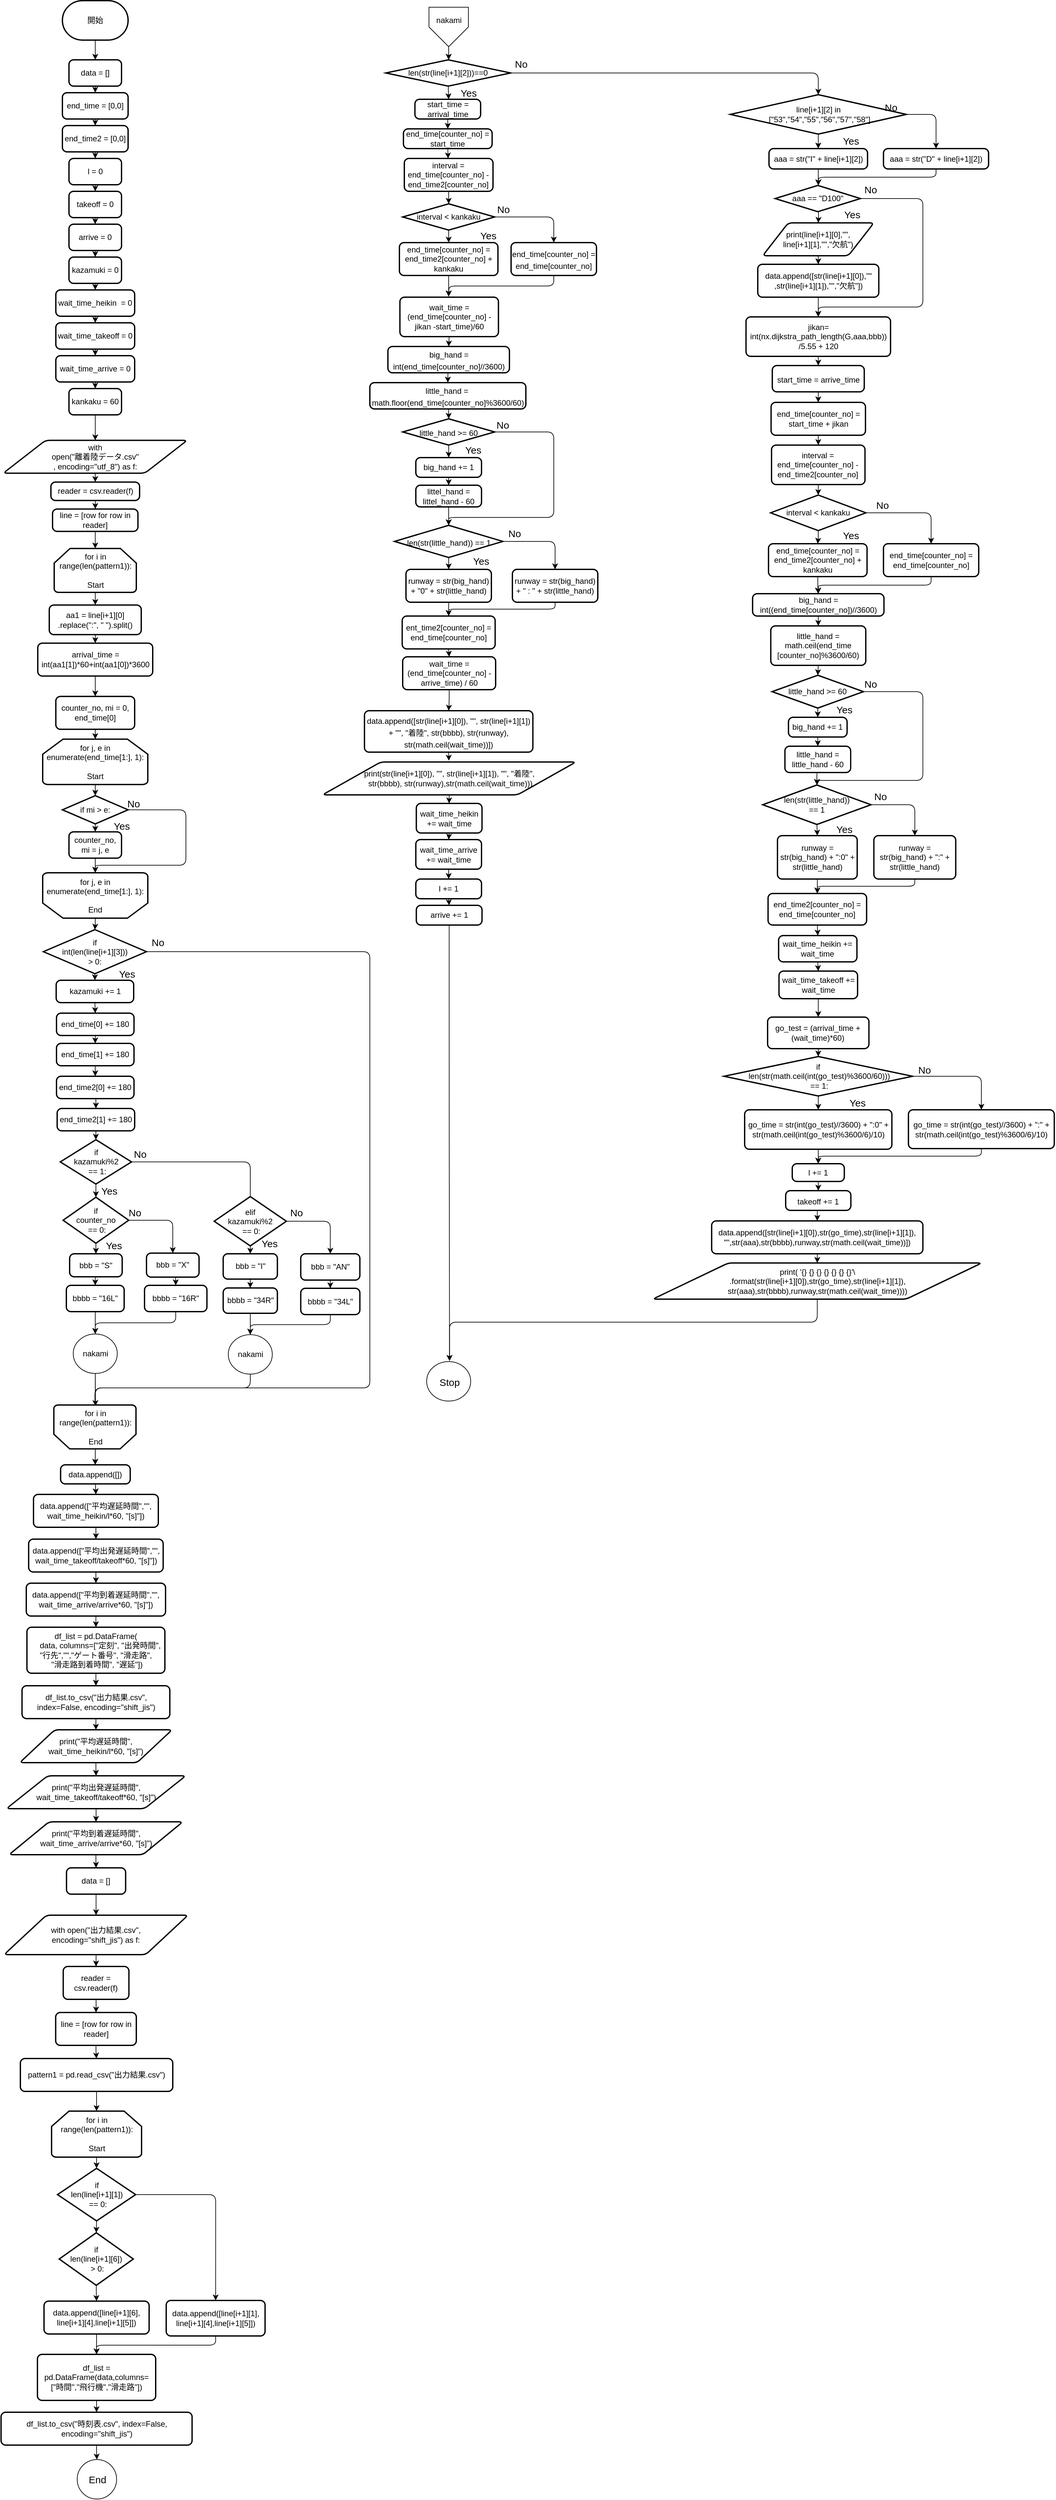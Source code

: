 <mxfile>
    <diagram id="rIQpAQx0PObGgsy0UetZ" name="ページ1">
        <mxGraphModel dx="1183" dy="646" grid="1" gridSize="10" guides="1" tooltips="1" connect="1" arrows="1" fold="1" page="1" pageScale="1" pageWidth="827" pageHeight="1169" math="0" shadow="0">
            <root>
                <mxCell id="0"/>
                <mxCell id="1" parent="0"/>
                <mxCell id="90" style="edgeStyle=none;html=1;exitX=0.5;exitY=1;exitDx=0;exitDy=0;exitPerimeter=0;" parent="1" source="5" target="42" edge="1">
                    <mxGeometry relative="1" as="geometry"/>
                </mxCell>
                <mxCell id="5" value="開始" style="strokeWidth=2;html=1;shape=mxgraph.flowchart.terminator;whiteSpace=wrap;" parent="1" vertex="1">
                    <mxGeometry x="52" y="10" width="100" height="60" as="geometry"/>
                </mxCell>
                <mxCell id="8" value="" style="group" parent="1" vertex="1" connectable="0">
                    <mxGeometry x="610" y="20" width="60" height="60" as="geometry"/>
                </mxCell>
                <mxCell id="6" value="" style="verticalLabelPosition=bottom;verticalAlign=top;html=1;shape=offPageConnector;rounded=0;size=0.5;" parent="8" vertex="1">
                    <mxGeometry width="60" height="60" as="geometry"/>
                </mxCell>
                <mxCell id="7" value="nakami" style="text;html=1;resizable=0;autosize=1;align=center;verticalAlign=middle;points=[];fillColor=none;strokeColor=none;rounded=0;" parent="8" vertex="1">
                    <mxGeometry x="5" y="10" width="50" height="20" as="geometry"/>
                </mxCell>
                <mxCell id="30" value="" style="edgeStyle=none;html=1;" parent="1" source="6" edge="1">
                    <mxGeometry relative="1" as="geometry">
                        <mxPoint x="640" y="100" as="targetPoint"/>
                    </mxGeometry>
                </mxCell>
                <mxCell id="31" style="edgeStyle=none;html=1;exitX=0.5;exitY=1;exitDx=0;exitDy=0;entryX=0.5;entryY=0;entryDx=0;entryDy=0;entryPerimeter=0;" parent="1" source="6" edge="1">
                    <mxGeometry relative="1" as="geometry">
                        <mxPoint x="640" y="100" as="targetPoint"/>
                    </mxGeometry>
                </mxCell>
                <mxCell id="55" style="edgeStyle=none;html=1;exitX=0.5;exitY=1;exitDx=0;exitDy=0;entryX=0.5;entryY=0;entryDx=0;entryDy=0;" parent="1" source="42" target="43" edge="1">
                    <mxGeometry relative="1" as="geometry"/>
                </mxCell>
                <mxCell id="42" value="data = []" style="rounded=1;whiteSpace=wrap;html=1;absoluteArcSize=1;arcSize=14;strokeWidth=2;" parent="1" vertex="1">
                    <mxGeometry x="62" y="100" width="80" height="40" as="geometry"/>
                </mxCell>
                <mxCell id="56" style="edgeStyle=none;html=1;exitX=0.5;exitY=1;exitDx=0;exitDy=0;entryX=0.5;entryY=0;entryDx=0;entryDy=0;" parent="1" source="43" target="44" edge="1">
                    <mxGeometry relative="1" as="geometry"/>
                </mxCell>
                <mxCell id="43" value="&lt;span&gt;end_time = [0,0]&lt;/span&gt;" style="rounded=1;whiteSpace=wrap;html=1;absoluteArcSize=1;arcSize=14;strokeWidth=2;" parent="1" vertex="1">
                    <mxGeometry x="52" y="150" width="100" height="40" as="geometry"/>
                </mxCell>
                <mxCell id="57" style="edgeStyle=none;html=1;exitX=0.5;exitY=1;exitDx=0;exitDy=0;entryX=0.5;entryY=0;entryDx=0;entryDy=0;" parent="1" source="44" target="45" edge="1">
                    <mxGeometry relative="1" as="geometry"/>
                </mxCell>
                <mxCell id="44" value="&lt;span&gt;end_time2 = [0,0]&lt;/span&gt;" style="rounded=1;whiteSpace=wrap;html=1;absoluteArcSize=1;arcSize=14;strokeWidth=2;" parent="1" vertex="1">
                    <mxGeometry x="52" y="200" width="100" height="40" as="geometry"/>
                </mxCell>
                <mxCell id="65" style="edgeStyle=none;html=1;exitX=0.5;exitY=1;exitDx=0;exitDy=0;" parent="1" source="45" target="46" edge="1">
                    <mxGeometry relative="1" as="geometry"/>
                </mxCell>
                <mxCell id="45" value="l = 0" style="rounded=1;whiteSpace=wrap;html=1;absoluteArcSize=1;arcSize=14;strokeWidth=2;" parent="1" vertex="1">
                    <mxGeometry x="62" y="250" width="80" height="40" as="geometry"/>
                </mxCell>
                <mxCell id="46" value="&lt;span&gt;takeoff = 0&lt;/span&gt;" style="rounded=1;whiteSpace=wrap;html=1;absoluteArcSize=1;arcSize=14;strokeWidth=2;direction=west;" parent="1" vertex="1">
                    <mxGeometry x="62" y="300" width="80" height="40" as="geometry"/>
                </mxCell>
                <mxCell id="60" style="edgeStyle=none;html=1;exitX=0.5;exitY=1;exitDx=0;exitDy=0;entryX=0.5;entryY=0;entryDx=0;entryDy=0;" parent="1" target="48" edge="1">
                    <mxGeometry relative="1" as="geometry">
                        <mxPoint x="102" y="390" as="sourcePoint"/>
                    </mxGeometry>
                </mxCell>
                <mxCell id="61" style="edgeStyle=none;html=1;exitX=0.5;exitY=1;exitDx=0;exitDy=0;entryX=0.5;entryY=0;entryDx=0;entryDy=0;" parent="1" source="48" target="49" edge="1">
                    <mxGeometry relative="1" as="geometry"/>
                </mxCell>
                <mxCell id="48" value="&lt;span&gt;kazamuki = 0&lt;/span&gt;" style="rounded=1;whiteSpace=wrap;html=1;absoluteArcSize=1;arcSize=14;strokeWidth=2;" parent="1" vertex="1">
                    <mxGeometry x="62" y="400" width="80" height="40" as="geometry"/>
                </mxCell>
                <mxCell id="62" style="edgeStyle=none;html=1;exitX=0.5;exitY=1;exitDx=0;exitDy=0;entryX=0.5;entryY=0;entryDx=0;entryDy=0;" parent="1" source="49" target="50" edge="1">
                    <mxGeometry relative="1" as="geometry"/>
                </mxCell>
                <mxCell id="49" value="&lt;span&gt;wait_time_heikin&amp;nbsp; = 0&lt;/span&gt;" style="rounded=1;whiteSpace=wrap;html=1;absoluteArcSize=1;arcSize=14;strokeWidth=2;" parent="1" vertex="1">
                    <mxGeometry x="42" y="450" width="120" height="40" as="geometry"/>
                </mxCell>
                <mxCell id="63" style="edgeStyle=none;html=1;exitX=0.5;exitY=1;exitDx=0;exitDy=0;entryX=0.5;entryY=0;entryDx=0;entryDy=0;" parent="1" source="50" target="51" edge="1">
                    <mxGeometry relative="1" as="geometry"/>
                </mxCell>
                <mxCell id="50" value="&lt;span&gt;wait_time_takeoff = 0&lt;/span&gt;" style="rounded=1;whiteSpace=wrap;html=1;absoluteArcSize=1;arcSize=14;strokeWidth=2;" parent="1" vertex="1">
                    <mxGeometry x="42" y="500" width="120" height="40" as="geometry"/>
                </mxCell>
                <mxCell id="64" style="edgeStyle=none;html=1;exitX=0.5;exitY=1;exitDx=0;exitDy=0;entryX=0.5;entryY=0;entryDx=0;entryDy=0;" parent="1" source="51" target="52" edge="1">
                    <mxGeometry relative="1" as="geometry"/>
                </mxCell>
                <mxCell id="51" value="&lt;span&gt;wait_time_arrive = 0&lt;/span&gt;" style="rounded=1;whiteSpace=wrap;html=1;absoluteArcSize=1;arcSize=14;strokeWidth=2;" parent="1" vertex="1">
                    <mxGeometry x="42" y="550" width="120" height="40" as="geometry"/>
                </mxCell>
                <mxCell id="408" style="edgeStyle=orthogonalEdgeStyle;html=1;exitX=0.5;exitY=1;exitDx=0;exitDy=0;fontSize=12;fontColor=default;" parent="1" source="52" target="389" edge="1">
                    <mxGeometry relative="1" as="geometry"/>
                </mxCell>
                <mxCell id="52" value="&lt;span&gt;kankaku = 60&lt;/span&gt;" style="rounded=1;whiteSpace=wrap;html=1;absoluteArcSize=1;arcSize=14;strokeWidth=2;" parent="1" vertex="1">
                    <mxGeometry x="62" y="600" width="80" height="40" as="geometry"/>
                </mxCell>
                <mxCell id="73" value="arrive = 0" style="rounded=1;whiteSpace=wrap;html=1;absoluteArcSize=1;arcSize=14;strokeWidth=2;" parent="1" vertex="1">
                    <mxGeometry x="62" y="350" width="80" height="40" as="geometry"/>
                </mxCell>
                <mxCell id="76" style="edgeStyle=none;html=1;exitX=0.5;exitY=1;exitDx=0;exitDy=0;" parent="1" edge="1">
                    <mxGeometry relative="1" as="geometry">
                        <mxPoint x="101.95" y="340" as="sourcePoint"/>
                        <mxPoint x="101.95" y="350" as="targetPoint"/>
                        <Array as="points">
                            <mxPoint x="101.95" y="340"/>
                        </Array>
                    </mxGeometry>
                </mxCell>
                <mxCell id="100" style="edgeStyle=none;html=1;exitX=0.5;exitY=1;exitDx=0;exitDy=0;exitPerimeter=0;" parent="1" source="91" edge="1">
                    <mxGeometry relative="1" as="geometry">
                        <mxPoint x="639.889" y="160" as="targetPoint"/>
                    </mxGeometry>
                </mxCell>
                <mxCell id="339" style="edgeStyle=orthogonalEdgeStyle;html=1;fontSize=12;fontColor=default;" parent="1" source="91" target="262" edge="1">
                    <mxGeometry relative="1" as="geometry"/>
                </mxCell>
                <mxCell id="91" value="len(str(line[i+1][2]))==0" style="strokeWidth=2;html=1;shape=mxgraph.flowchart.decision;whiteSpace=wrap;" parent="1" vertex="1">
                    <mxGeometry x="544.33" y="100" width="190" height="40" as="geometry"/>
                </mxCell>
                <mxCell id="103" style="edgeStyle=none;html=1;exitX=0.5;exitY=1;exitDx=0;exitDy=0;entryX=0.5;entryY=0;entryDx=0;entryDy=0;fontSize=15;" parent="1" source="92" target="95" edge="1">
                    <mxGeometry relative="1" as="geometry"/>
                </mxCell>
                <mxCell id="92" value="start_time = arrival_time" style="rounded=1;whiteSpace=wrap;html=1;absoluteArcSize=1;arcSize=14;strokeWidth=2;" parent="1" vertex="1">
                    <mxGeometry x="588.64" y="160" width="100" height="30" as="geometry"/>
                </mxCell>
                <mxCell id="105" style="edgeStyle=none;html=1;exitX=0.5;exitY=1;exitDx=0;exitDy=0;fontSize=15;" parent="1" source="93" target="97" edge="1">
                    <mxGeometry relative="1" as="geometry"/>
                </mxCell>
                <mxCell id="93" value="interval = end_time[counter_no] - end_time2[counter_no]" style="rounded=1;whiteSpace=wrap;html=1;absoluteArcSize=1;arcSize=14;strokeWidth=2;" parent="1" vertex="1">
                    <mxGeometry x="572.48" y="250" width="135" height="50" as="geometry"/>
                </mxCell>
                <mxCell id="104" style="edgeStyle=none;html=1;exitX=0.5;exitY=1;exitDx=0;exitDy=0;fontSize=15;" parent="1" source="95" target="93" edge="1">
                    <mxGeometry relative="1" as="geometry">
                        <mxPoint x="639.889" y="250" as="targetPoint"/>
                    </mxGeometry>
                </mxCell>
                <mxCell id="95" value="end_time[counter_no] = start_time" style="rounded=1;whiteSpace=wrap;html=1;absoluteArcSize=1;arcSize=14;strokeWidth=2;" parent="1" vertex="1">
                    <mxGeometry x="571.14" y="205" width="135" height="30" as="geometry"/>
                </mxCell>
                <mxCell id="101" style="edgeStyle=none;html=1;exitX=0.5;exitY=1;exitDx=0;exitDy=0;exitPerimeter=0;entryX=0.5;entryY=0;entryDx=0;entryDy=0;" parent="1" source="97" target="98" edge="1">
                    <mxGeometry relative="1" as="geometry"/>
                </mxCell>
                <mxCell id="112" style="edgeStyle=orthogonalEdgeStyle;html=1;exitX=1;exitY=0.5;exitDx=0;exitDy=0;exitPerimeter=0;entryX=0.5;entryY=0;entryDx=0;entryDy=0;fontSize=15;" parent="1" source="97" target="106" edge="1">
                    <mxGeometry relative="1" as="geometry"/>
                </mxCell>
                <mxCell id="97" value="interval &amp;lt; kankaku" style="strokeWidth=2;html=1;shape=mxgraph.flowchart.decision;whiteSpace=wrap;" parent="1" vertex="1">
                    <mxGeometry x="570" y="319" width="140" height="40" as="geometry"/>
                </mxCell>
                <mxCell id="114" style="edgeStyle=orthogonalEdgeStyle;html=1;exitX=0.5;exitY=1;exitDx=0;exitDy=0;fontSize=15;" parent="1" source="98" edge="1">
                    <mxGeometry relative="1" as="geometry">
                        <mxPoint x="639.889" y="460" as="targetPoint"/>
                    </mxGeometry>
                </mxCell>
                <mxCell id="98" value="end_time[counter_no] = end_time2[counter_no] + kankaku" style="rounded=1;whiteSpace=wrap;html=1;absoluteArcSize=1;arcSize=14;strokeWidth=2;" parent="1" vertex="1">
                    <mxGeometry x="565" y="378" width="150" height="50" as="geometry"/>
                </mxCell>
                <mxCell id="102" value="&lt;font style=&quot;font-size: 15px&quot;&gt;Yes&lt;/font&gt;" style="text;html=1;align=center;verticalAlign=middle;resizable=0;points=[];autosize=1;strokeColor=none;fillColor=none;" parent="1" vertex="1">
                    <mxGeometry x="680" y="357" width="40" height="20" as="geometry"/>
                </mxCell>
                <mxCell id="113" style="edgeStyle=orthogonalEdgeStyle;html=1;exitX=0.5;exitY=1;exitDx=0;exitDy=0;fontSize=15;" parent="1" source="106" edge="1">
                    <mxGeometry relative="1" as="geometry">
                        <mxPoint x="640" y="460" as="targetPoint"/>
                    </mxGeometry>
                </mxCell>
                <mxCell id="106" value="&lt;font style=&quot;font-size: 12px&quot;&gt;end_time[counter_no] = end_time[counter_no]&lt;/font&gt;" style="rounded=1;whiteSpace=wrap;html=1;absoluteArcSize=1;arcSize=14;strokeWidth=2;fontSize=15;" parent="1" vertex="1">
                    <mxGeometry x="735" y="378" width="130" height="50" as="geometry"/>
                </mxCell>
                <mxCell id="111" value="&lt;font style=&quot;font-size: 15px&quot;&gt;No&lt;/font&gt;" style="text;html=1;align=center;verticalAlign=middle;resizable=0;points=[];autosize=1;strokeColor=none;fillColor=none;fontSize=12;" parent="1" vertex="1">
                    <mxGeometry x="708" y="317" width="30" height="20" as="geometry"/>
                </mxCell>
                <mxCell id="117" style="edgeStyle=orthogonalEdgeStyle;html=1;exitX=0.5;exitY=1;exitDx=0;exitDy=0;entryX=0.5;entryY=0;entryDx=0;entryDy=0;fontSize=12;" parent="1" source="115" target="116" edge="1">
                    <mxGeometry relative="1" as="geometry"/>
                </mxCell>
                <mxCell id="115" value="&lt;font style=&quot;font-size: 12px&quot;&gt;big_hand = int(end_time[counter_no]//3600)&lt;/font&gt;" style="rounded=1;whiteSpace=wrap;html=1;absoluteArcSize=1;arcSize=14;strokeWidth=2;fontSize=15;" parent="1" vertex="1">
                    <mxGeometry x="547.5" y="536" width="185" height="40" as="geometry"/>
                </mxCell>
                <mxCell id="122" style="edgeStyle=orthogonalEdgeStyle;html=1;exitX=0.5;exitY=1;exitDx=0;exitDy=0;entryX=0.5;entryY=0;entryDx=0;entryDy=0;entryPerimeter=0;fontSize=12;" parent="1" source="116" target="121" edge="1">
                    <mxGeometry relative="1" as="geometry"/>
                </mxCell>
                <mxCell id="116" value="&lt;font style=&quot;font-size: 12px&quot;&gt;little_hand =&amp;nbsp;&lt;br&gt;math.floor(end_time[counter_no]%3600/60)&lt;/font&gt;" style="rounded=1;whiteSpace=wrap;html=1;absoluteArcSize=1;arcSize=14;strokeWidth=2;fontSize=15;" parent="1" vertex="1">
                    <mxGeometry x="520" y="591" width="237.5" height="40" as="geometry"/>
                </mxCell>
                <mxCell id="118" value="&lt;font style=&quot;font-size: 15px&quot;&gt;Yes&lt;/font&gt;" style="text;html=1;align=center;verticalAlign=middle;resizable=0;points=[];autosize=1;strokeColor=none;fillColor=none;fontSize=12;" parent="1" vertex="1">
                    <mxGeometry x="650" y="140" width="40" height="20" as="geometry"/>
                </mxCell>
                <mxCell id="124" style="edgeStyle=orthogonalEdgeStyle;html=1;exitX=0.5;exitY=1;exitDx=0;exitDy=0;exitPerimeter=0;entryX=0.5;entryY=0;entryDx=0;entryDy=0;fontSize=12;" parent="1" source="121" target="123" edge="1">
                    <mxGeometry relative="1" as="geometry"/>
                </mxCell>
                <mxCell id="130" style="edgeStyle=orthogonalEdgeStyle;html=1;exitX=1;exitY=0.5;exitDx=0;exitDy=0;exitPerimeter=0;fontSize=15;" parent="1" target="129" edge="1">
                    <mxGeometry relative="1" as="geometry">
                        <mxPoint x="640" y="796" as="targetPoint"/>
                        <mxPoint x="710" y="666" as="sourcePoint"/>
                        <Array as="points">
                            <mxPoint x="800" y="666"/>
                            <mxPoint x="800" y="796"/>
                            <mxPoint x="640" y="796"/>
                        </Array>
                    </mxGeometry>
                </mxCell>
                <mxCell id="121" value="&lt;font style=&quot;font-size: 12px&quot;&gt;little_hand &amp;gt;= 60&lt;/font&gt;" style="strokeWidth=2;html=1;shape=mxgraph.flowchart.decision;whiteSpace=wrap;fontSize=15;" parent="1" vertex="1">
                    <mxGeometry x="570" y="646" width="140" height="40" as="geometry"/>
                </mxCell>
                <mxCell id="126" style="edgeStyle=orthogonalEdgeStyle;html=1;exitX=0.5;exitY=1;exitDx=0;exitDy=0;fontSize=12;" parent="1" source="123" target="125" edge="1">
                    <mxGeometry relative="1" as="geometry"/>
                </mxCell>
                <mxCell id="123" value="big_hand += 1" style="rounded=1;whiteSpace=wrap;html=1;absoluteArcSize=1;arcSize=14;strokeWidth=2;fontSize=12;" parent="1" vertex="1">
                    <mxGeometry x="590" y="705" width="100" height="30" as="geometry"/>
                </mxCell>
                <mxCell id="131" style="edgeStyle=orthogonalEdgeStyle;html=1;exitX=0.5;exitY=1;exitDx=0;exitDy=0;entryX=0.5;entryY=0;entryDx=0;entryDy=0;entryPerimeter=0;fontSize=15;" parent="1" source="125" target="129" edge="1">
                    <mxGeometry relative="1" as="geometry"/>
                </mxCell>
                <mxCell id="125" value="littel_hand = littel_hand - 60" style="rounded=1;whiteSpace=wrap;html=1;absoluteArcSize=1;arcSize=14;strokeWidth=2;fontSize=12;" parent="1" vertex="1">
                    <mxGeometry x="590" y="747" width="100" height="33" as="geometry"/>
                </mxCell>
                <mxCell id="127" value="&lt;font style=&quot;font-size: 15px&quot;&gt;Yes&lt;/font&gt;" style="text;html=1;align=center;verticalAlign=middle;resizable=0;points=[];autosize=1;strokeColor=none;fillColor=none;fontSize=12;" parent="1" vertex="1">
                    <mxGeometry x="657" y="683" width="40" height="20" as="geometry"/>
                </mxCell>
                <mxCell id="134" style="edgeStyle=orthogonalEdgeStyle;html=1;exitX=0.5;exitY=1;exitDx=0;exitDy=0;exitPerimeter=0;entryX=0.5;entryY=0;entryDx=0;entryDy=0;fontSize=12;" parent="1" source="129" target="133" edge="1">
                    <mxGeometry relative="1" as="geometry"/>
                </mxCell>
                <mxCell id="138" style="edgeStyle=orthogonalEdgeStyle;html=1;exitX=1;exitY=0.5;exitDx=0;exitDy=0;exitPerimeter=0;entryX=0.5;entryY=0;entryDx=0;entryDy=0;fontSize=12;" parent="1" source="129" target="137" edge="1">
                    <mxGeometry relative="1" as="geometry"/>
                </mxCell>
                <mxCell id="129" value="&lt;font style=&quot;font-size: 12px&quot;&gt;len(str(little_hand)) == 1&lt;/font&gt;" style="strokeWidth=2;html=1;shape=mxgraph.flowchart.decision;whiteSpace=wrap;fontSize=15;" parent="1" vertex="1">
                    <mxGeometry x="557.5" y="808" width="165" height="49" as="geometry"/>
                </mxCell>
                <mxCell id="132" value="No" style="text;html=1;align=center;verticalAlign=middle;resizable=0;points=[];autosize=1;strokeColor=none;fillColor=none;fontSize=15;" parent="1" vertex="1">
                    <mxGeometry x="707" y="645" width="30" height="20" as="geometry"/>
                </mxCell>
                <mxCell id="141" style="edgeStyle=orthogonalEdgeStyle;html=1;exitX=0.5;exitY=1;exitDx=0;exitDy=0;entryX=0.5;entryY=0;entryDx=0;entryDy=0;fontSize=12;" parent="1" source="133" target="139" edge="1">
                    <mxGeometry relative="1" as="geometry"/>
                </mxCell>
                <mxCell id="133" value="runway = str(big_hand) + &quot;0&quot; + str(little_hand)" style="rounded=1;whiteSpace=wrap;html=1;absoluteArcSize=1;arcSize=14;strokeWidth=2;fontSize=12;" parent="1" vertex="1">
                    <mxGeometry x="575" y="875" width="130" height="50" as="geometry"/>
                </mxCell>
                <mxCell id="135" value="&lt;font style=&quot;font-size: 15px&quot;&gt;Yes&lt;/font&gt;" style="text;html=1;align=center;verticalAlign=middle;resizable=0;points=[];autosize=1;strokeColor=none;fillColor=none;fontSize=12;" parent="1" vertex="1">
                    <mxGeometry x="669" y="852" width="40" height="20" as="geometry"/>
                </mxCell>
                <mxCell id="140" style="edgeStyle=orthogonalEdgeStyle;html=1;exitX=0.5;exitY=1;exitDx=0;exitDy=0;entryX=0.5;entryY=0;entryDx=0;entryDy=0;fontSize=12;" parent="1" source="137" target="139" edge="1">
                    <mxGeometry relative="1" as="geometry"/>
                </mxCell>
                <mxCell id="137" value="&lt;span&gt;runway = str(big_hand) + &quot; : &quot; + str(little_hand)&lt;/span&gt;" style="rounded=1;whiteSpace=wrap;html=1;absoluteArcSize=1;arcSize=14;strokeWidth=2;fontSize=12;" parent="1" vertex="1">
                    <mxGeometry x="737" y="875" width="130" height="50" as="geometry"/>
                </mxCell>
                <mxCell id="144" style="edgeStyle=orthogonalEdgeStyle;html=1;exitX=0.5;exitY=1;exitDx=0;exitDy=0;entryX=0.5;entryY=0;entryDx=0;entryDy=0;fontSize=15;" parent="1" source="139" target="143" edge="1">
                    <mxGeometry relative="1" as="geometry"/>
                </mxCell>
                <mxCell id="139" value="ent_time2[counter_no] = end_time[counter_no]" style="rounded=1;whiteSpace=wrap;html=1;absoluteArcSize=1;arcSize=14;strokeWidth=2;fontSize=12;" parent="1" vertex="1">
                    <mxGeometry x="569.25" y="946" width="141.5" height="50" as="geometry"/>
                </mxCell>
                <mxCell id="142" value="&lt;font style=&quot;font-size: 15px&quot;&gt;No&lt;/font&gt;" style="text;html=1;align=center;verticalAlign=middle;resizable=0;points=[];autosize=1;strokeColor=none;fillColor=none;fontSize=12;" parent="1" vertex="1">
                    <mxGeometry x="725" y="810" width="30" height="20" as="geometry"/>
                </mxCell>
                <mxCell id="146" style="edgeStyle=orthogonalEdgeStyle;html=1;exitX=0.5;exitY=1;exitDx=0;exitDy=0;entryX=0.5;entryY=0;entryDx=0;entryDy=0;fontSize=12;" parent="1" source="143" target="145" edge="1">
                    <mxGeometry relative="1" as="geometry"/>
                </mxCell>
                <mxCell id="143" value="wait_time = (end_time[counter_no] - arrive_time) / 60" style="rounded=1;whiteSpace=wrap;html=1;absoluteArcSize=1;arcSize=14;strokeWidth=2;fontSize=12;" parent="1" vertex="1">
                    <mxGeometry x="570" y="1008" width="141.5" height="50" as="geometry"/>
                </mxCell>
                <mxCell id="149" style="edgeStyle=orthogonalEdgeStyle;html=1;exitX=0.5;exitY=1;exitDx=0;exitDy=0;fontSize=12;" parent="1" source="145" edge="1">
                    <mxGeometry relative="1" as="geometry">
                        <mxPoint x="640.333" y="1166" as="targetPoint"/>
                    </mxGeometry>
                </mxCell>
                <mxCell id="145" value="&lt;font style=&quot;font-size: 12px&quot;&gt;data.append([str(line[i+1][0]), &quot;&quot;, str(line[i+1][1]) + &quot;&quot;, &quot;着陸&quot;, str(bbbb), str(runway), str(math.ceil(wait_time))])&lt;/font&gt;" style="rounded=1;whiteSpace=wrap;html=1;absoluteArcSize=1;arcSize=14;strokeWidth=2;fontSize=15;" parent="1" vertex="1">
                    <mxGeometry x="511.81" y="1090" width="256.37" height="63" as="geometry"/>
                </mxCell>
                <mxCell id="152" style="edgeStyle=orthogonalEdgeStyle;html=1;exitX=0.5;exitY=1;exitDx=0;exitDy=0;entryX=0.5;entryY=0;entryDx=0;entryDy=0;fontSize=12;" parent="1" source="148" target="150" edge="1">
                    <mxGeometry relative="1" as="geometry"/>
                </mxCell>
                <mxCell id="148" value="print(str(line[i+1][0]), &quot;&quot;, str(line[i+1][1]), &quot;&quot;, &quot;着陸&quot;,&lt;br&gt;&amp;nbsp;str(bbbb), str(runway),str(math.ceil(wait_time)))" style="shape=parallelogram;html=1;strokeWidth=2;perimeter=parallelogramPerimeter;whiteSpace=wrap;rounded=1;arcSize=12;size=0.23;fontSize=12;" parent="1" vertex="1">
                    <mxGeometry x="447.89" y="1168" width="385.75" height="50" as="geometry"/>
                </mxCell>
                <mxCell id="153" style="edgeStyle=orthogonalEdgeStyle;html=1;exitX=0.5;exitY=1;exitDx=0;exitDy=0;entryX=0.5;entryY=0;entryDx=0;entryDy=0;fontSize=12;" parent="1" source="150" target="151" edge="1">
                    <mxGeometry relative="1" as="geometry"/>
                </mxCell>
                <mxCell id="150" value="wait_time_heikin += wait_time" style="rounded=1;whiteSpace=wrap;html=1;absoluteArcSize=1;arcSize=14;strokeWidth=2;fontSize=12;" parent="1" vertex="1">
                    <mxGeometry x="590.75" y="1231" width="100" height="45" as="geometry"/>
                </mxCell>
                <mxCell id="160" style="edgeStyle=orthogonalEdgeStyle;html=1;exitX=0.5;exitY=1;exitDx=0;exitDy=0;entryX=0.5;entryY=0;entryDx=0;entryDy=0;fontSize=15;" parent="1" source="151" target="154" edge="1">
                    <mxGeometry relative="1" as="geometry"/>
                </mxCell>
                <mxCell id="151" value="wait_time_arrive += wait_time" style="rounded=1;whiteSpace=wrap;html=1;absoluteArcSize=1;arcSize=14;strokeWidth=2;fontSize=12;" parent="1" vertex="1">
                    <mxGeometry x="590" y="1286" width="100" height="45" as="geometry"/>
                </mxCell>
                <mxCell id="161" style="edgeStyle=orthogonalEdgeStyle;html=1;exitX=0.5;exitY=1;exitDx=0;exitDy=0;entryX=0.5;entryY=0;entryDx=0;entryDy=0;fontSize=15;" parent="1" source="154" target="155" edge="1">
                    <mxGeometry relative="1" as="geometry"/>
                </mxCell>
                <mxCell id="154" value="l += 1" style="rounded=1;whiteSpace=wrap;html=1;absoluteArcSize=1;arcSize=14;strokeWidth=2;fontSize=12;" parent="1" vertex="1">
                    <mxGeometry x="590" y="1346" width="100" height="30" as="geometry"/>
                </mxCell>
                <mxCell id="340" style="edgeStyle=orthogonalEdgeStyle;html=1;exitX=0.5;exitY=1;exitDx=0;exitDy=0;fontSize=12;fontColor=default;" parent="1" source="155" edge="1">
                    <mxGeometry relative="1" as="geometry">
                        <mxPoint x="641.333" y="2079" as="targetPoint"/>
                        <Array as="points">
                            <mxPoint x="641" y="1710"/>
                            <mxPoint x="641" y="1710"/>
                        </Array>
                    </mxGeometry>
                </mxCell>
                <mxCell id="155" value="arrive += 1" style="rounded=1;whiteSpace=wrap;html=1;absoluteArcSize=1;arcSize=14;strokeWidth=2;fontSize=12;" parent="1" vertex="1">
                    <mxGeometry x="590.75" y="1386" width="100" height="30" as="geometry"/>
                </mxCell>
                <mxCell id="159" value="&lt;font style=&quot;font-size: 15px&quot;&gt;No&lt;/font&gt;" style="text;html=1;align=center;verticalAlign=middle;resizable=0;points=[];autosize=1;strokeColor=none;fillColor=none;fontSize=12;" parent="1" vertex="1">
                    <mxGeometry x="735" y="96" width="30" height="20" as="geometry"/>
                </mxCell>
                <mxCell id="260" style="edgeStyle=orthogonalEdgeStyle;html=1;exitX=0.5;exitY=1;exitDx=0;exitDy=0;exitPerimeter=0;fontSize=15;fontColor=default;" parent="1" source="262" target="264" edge="1">
                    <mxGeometry relative="1" as="geometry"/>
                </mxCell>
                <mxCell id="261" style="edgeStyle=orthogonalEdgeStyle;html=1;exitX=1;exitY=0.5;exitDx=0;exitDy=0;exitPerimeter=0;fontSize=12;fontColor=default;" parent="1" source="262" target="267" edge="1">
                    <mxGeometry relative="1" as="geometry"/>
                </mxCell>
                <mxCell id="262" value="line[i+1][2] in&lt;br&gt;&amp;nbsp;[&quot;53&quot;,&quot;54&quot;,&quot;55&quot;,&quot;56&quot;,&quot;57&quot;,&quot;58&quot;]" style="strokeWidth=2;html=1;shape=mxgraph.flowchart.decision;whiteSpace=wrap;fontSize=12;" parent="1" vertex="1">
                    <mxGeometry x="1068.57" y="153" width="268.13" height="60" as="geometry"/>
                </mxCell>
                <mxCell id="263" style="edgeStyle=orthogonalEdgeStyle;html=1;exitX=0.5;exitY=1;exitDx=0;exitDy=0;entryX=0.5;entryY=0;entryDx=0;entryDy=0;fontSize=12;fontColor=default;" parent="1" source="264" edge="1">
                    <mxGeometry relative="1" as="geometry">
                        <mxPoint x="1202.62" y="291" as="targetPoint"/>
                    </mxGeometry>
                </mxCell>
                <mxCell id="264" value="aaa = str(&quot;I&quot; + line[i+1][2])" style="rounded=1;whiteSpace=wrap;absoluteArcSize=1;arcSize=14;strokeWidth=2;labelBackgroundColor=none;labelBorderColor=none;fontSize=12;fontColor=default;" parent="1" vertex="1">
                    <mxGeometry x="1127.61" y="235" width="150.01" height="31" as="geometry"/>
                </mxCell>
                <mxCell id="265" value="&lt;font style=&quot;font-size: 15px&quot;&gt;Yes&lt;/font&gt;" style="text;html=1;align=center;verticalAlign=middle;resizable=0;points=[];autosize=1;strokeColor=none;fillColor=none;fontSize=12;fontColor=default;" parent="1" vertex="1">
                    <mxGeometry x="1231.87" y="213" width="40" height="20" as="geometry"/>
                </mxCell>
                <mxCell id="266" style="edgeStyle=orthogonalEdgeStyle;html=1;exitX=0.5;exitY=1;exitDx=0;exitDy=0;entryX=0.5;entryY=0;entryDx=0;entryDy=0;fontSize=12;fontColor=default;" parent="1" source="267" edge="1">
                    <mxGeometry relative="1" as="geometry">
                        <mxPoint x="1202.62" y="291" as="targetPoint"/>
                    </mxGeometry>
                </mxCell>
                <mxCell id="267" value="aaa = str(&quot;D&quot; + line[i+1][2])" style="rounded=1;whiteSpace=wrap;absoluteArcSize=1;arcSize=14;strokeWidth=2;labelBackgroundColor=none;labelBorderColor=none;fontSize=12;fontColor=default;" parent="1" vertex="1">
                    <mxGeometry x="1301.87" y="235" width="160" height="31" as="geometry"/>
                </mxCell>
                <mxCell id="268" style="edgeStyle=orthogonalEdgeStyle;html=1;exitX=0.5;exitY=1;exitDx=0;exitDy=0;entryX=0.5;entryY=0;entryDx=0;entryDy=0;fontSize=12;fontColor=default;labelBackgroundColor=none;" parent="1" target="271" edge="1">
                    <mxGeometry relative="1" as="geometry">
                        <mxPoint x="1202.62" y="327.0" as="sourcePoint"/>
                    </mxGeometry>
                </mxCell>
                <mxCell id="269" value="&lt;font style=&quot;font-size: 15px&quot;&gt;No&lt;/font&gt;" style="text;html=1;align=center;verticalAlign=middle;resizable=0;points=[];autosize=1;strokeColor=none;fillColor=none;fontSize=12;fontColor=default;" parent="1" vertex="1">
                    <mxGeometry x="1297.87" y="162" width="30" height="20" as="geometry"/>
                </mxCell>
                <mxCell id="270" style="edgeStyle=orthogonalEdgeStyle;html=1;exitX=0.5;exitY=1;exitDx=0;exitDy=0;entryX=0.5;entryY=0;entryDx=0;entryDy=0;fontSize=12;fontColor=default;labelBackgroundColor=none;" parent="1" source="271" target="273" edge="1">
                    <mxGeometry relative="1" as="geometry"/>
                </mxCell>
                <mxCell id="271" value="print(line[i+1][0],&quot;&quot;,&#10;line[i+1][1],&quot;&quot;,&quot;欠航&quot;)" style="shape=parallelogram;strokeWidth=2;perimeter=parallelogramPerimeter;whiteSpace=wrap;rounded=1;arcSize=12;size=0.23;labelBackgroundColor=none;labelBorderColor=none;fontSize=12;fontColor=default;" parent="1" vertex="1">
                    <mxGeometry x="1118" y="348" width="169.25" height="50" as="geometry"/>
                </mxCell>
                <mxCell id="272" style="edgeStyle=orthogonalEdgeStyle;html=1;exitX=0.5;exitY=1;exitDx=0;exitDy=0;entryX=0.5;entryY=0;entryDx=0;entryDy=0;fontSize=12;fontColor=default;labelBackgroundColor=none;" parent="1" source="273" target="277" edge="1">
                    <mxGeometry relative="1" as="geometry"/>
                </mxCell>
                <mxCell id="273" value="data.append([str(line[i+1][0]),&quot;&quot;&#10;,str(line[i+1][1]),&quot;&quot;,&quot;欠航&quot;])" style="rounded=1;whiteSpace=wrap;absoluteArcSize=1;arcSize=14;strokeWidth=2;labelBackgroundColor=none;labelBorderColor=none;fontSize=12;fontColor=default;" parent="1" vertex="1">
                    <mxGeometry x="1110.51" y="411" width="184.24" height="50" as="geometry"/>
                </mxCell>
                <mxCell id="274" style="edgeStyle=orthogonalEdgeStyle;html=1;exitX=1;exitY=0.5;exitDx=0;exitDy=0;exitPerimeter=0;fontSize=12;fontColor=default;entryX=0.5;entryY=0;entryDx=0;entryDy=0;labelBackgroundColor=none;" parent="1" source="275" target="277" edge="1">
                    <mxGeometry relative="1" as="geometry">
                        <mxPoint x="1191.87" y="466" as="targetPoint"/>
                        <Array as="points">
                            <mxPoint x="1361.87" y="311"/>
                            <mxPoint x="1361.87" y="476"/>
                            <mxPoint x="1202.87" y="476"/>
                        </Array>
                    </mxGeometry>
                </mxCell>
                <mxCell id="275" value="&lt;span&gt;aaa == &quot;D100&quot;&lt;/span&gt;" style="strokeWidth=2;html=1;shape=mxgraph.flowchart.decision;whiteSpace=wrap;labelBackgroundColor=none;labelBorderColor=none;fontSize=12;fontColor=default;" parent="1" vertex="1">
                    <mxGeometry x="1136.87" y="291" width="130" height="40" as="geometry"/>
                </mxCell>
                <mxCell id="276" style="edgeStyle=orthogonalEdgeStyle;html=1;exitX=0.5;exitY=1;exitDx=0;exitDy=0;entryX=0.5;entryY=0;entryDx=0;entryDy=0;fontSize=12;fontColor=default;" parent="1" source="277" target="281" edge="1">
                    <mxGeometry relative="1" as="geometry"/>
                </mxCell>
                <mxCell id="277" value="jikan=&#10;int(nx.dijkstra_path_length(G,aaa,bbb))&#10;/5.55 + 120" style="rounded=1;whiteSpace=wrap;absoluteArcSize=1;arcSize=14;strokeWidth=2;labelBackgroundColor=none;labelBorderColor=none;fontSize=12;fontColor=default;" parent="1" vertex="1">
                    <mxGeometry x="1092.63" y="491" width="220" height="60" as="geometry"/>
                </mxCell>
                <mxCell id="278" value="&lt;font style=&quot;font-size: 15px&quot;&gt;Yes&lt;/font&gt;" style="text;html=1;align=center;verticalAlign=middle;resizable=0;points=[];autosize=1;strokeColor=none;fillColor=none;fontSize=12;fontColor=default;labelBackgroundColor=none;" parent="1" vertex="1">
                    <mxGeometry x="1233.87" y="325" width="40" height="20" as="geometry"/>
                </mxCell>
                <mxCell id="279" value="No" style="text;html=1;align=center;verticalAlign=middle;resizable=0;points=[];autosize=1;strokeColor=none;fillColor=none;fontSize=15;fontColor=default;" parent="1" vertex="1">
                    <mxGeometry x="1266.87" y="287" width="30" height="20" as="geometry"/>
                </mxCell>
                <mxCell id="280" style="edgeStyle=orthogonalEdgeStyle;html=1;exitX=0.5;exitY=1;exitDx=0;exitDy=0;entryX=0.5;entryY=0;entryDx=0;entryDy=0;fontSize=12;fontColor=default;labelBackgroundColor=none;" parent="1" source="281" target="283" edge="1">
                    <mxGeometry relative="1" as="geometry"/>
                </mxCell>
                <mxCell id="281" value="&lt;font style=&quot;font-size: 12px&quot;&gt;start_time = arrive_time&lt;/font&gt;" style="rounded=1;whiteSpace=wrap;html=1;absoluteArcSize=1;arcSize=14;strokeWidth=2;labelBackgroundColor=default;labelBorderColor=none;fontSize=15;fontColor=default;" parent="1" vertex="1">
                    <mxGeometry x="1132.63" y="565" width="140" height="40" as="geometry"/>
                </mxCell>
                <mxCell id="282" style="edgeStyle=orthogonalEdgeStyle;html=1;exitX=0.5;exitY=1;exitDx=0;exitDy=0;entryX=0.5;entryY=0;entryDx=0;entryDy=0;fontSize=12;fontColor=default;labelBackgroundColor=none;" parent="1" source="283" target="285" edge="1">
                    <mxGeometry relative="1" as="geometry"/>
                </mxCell>
                <mxCell id="283" value="end_time[counter_no] = start_time + jikan" style="rounded=1;whiteSpace=wrap;absoluteArcSize=1;arcSize=14;strokeWidth=2;labelBackgroundColor=none;labelBorderColor=none;fontSize=12;fontColor=default;" parent="1" vertex="1">
                    <mxGeometry x="1130.79" y="621" width="143.68" height="50" as="geometry"/>
                </mxCell>
                <mxCell id="284" style="edgeStyle=orthogonalEdgeStyle;html=1;exitX=0.5;exitY=1;exitDx=0;exitDy=0;entryX=0.5;entryY=0;entryDx=0;entryDy=0;entryPerimeter=0;fontSize=12;fontColor=default;labelBackgroundColor=none;" parent="1" source="285" target="288" edge="1">
                    <mxGeometry relative="1" as="geometry"/>
                </mxCell>
                <mxCell id="285" value="interval = end_time[counter_no] - end_time2[counter_no]" style="rounded=1;whiteSpace=wrap;absoluteArcSize=1;arcSize=14;strokeWidth=2;labelBackgroundColor=none;labelBorderColor=none;fontSize=12;fontColor=default;" parent="1" vertex="1">
                    <mxGeometry x="1131.48" y="686" width="142.26" height="60" as="geometry"/>
                </mxCell>
                <mxCell id="286" style="edgeStyle=orthogonalEdgeStyle;html=1;exitX=0.5;exitY=1;exitDx=0;exitDy=0;exitPerimeter=0;entryX=0.5;entryY=0;entryDx=0;entryDy=0;fontSize=12;fontColor=default;labelBackgroundColor=none;" parent="1" source="288" target="290" edge="1">
                    <mxGeometry relative="1" as="geometry"/>
                </mxCell>
                <mxCell id="287" style="edgeStyle=orthogonalEdgeStyle;html=1;fontSize=15;fontColor=default;labelBackgroundColor=none;" parent="1" source="288" target="292" edge="1">
                    <mxGeometry relative="1" as="geometry"/>
                </mxCell>
                <mxCell id="288" value="interval &amp;lt; kankaku" style="strokeWidth=2;html=1;shape=mxgraph.flowchart.decision;whiteSpace=wrap;labelBackgroundColor=none;labelBorderColor=none;fontSize=12;fontColor=default;" parent="1" vertex="1">
                    <mxGeometry x="1130.11" y="762" width="145" height="54" as="geometry"/>
                </mxCell>
                <mxCell id="289" style="edgeStyle=orthogonalEdgeStyle;html=1;exitX=0.5;exitY=1;exitDx=0;exitDy=0;entryX=0.5;entryY=0;entryDx=0;entryDy=0;fontSize=15;fontColor=default;labelBackgroundColor=none;" parent="1" source="290" target="296" edge="1">
                    <mxGeometry relative="1" as="geometry"/>
                </mxCell>
                <mxCell id="290" value="end_time[counter_no] = end_time2[counter_no] + kankaku" style="rounded=1;whiteSpace=wrap;absoluteArcSize=1;arcSize=14;strokeWidth=2;labelBackgroundColor=none;labelBorderColor=none;fontSize=12;fontColor=default;" parent="1" vertex="1">
                    <mxGeometry x="1126.87" y="836" width="150" height="50" as="geometry"/>
                </mxCell>
                <mxCell id="291" style="edgeStyle=orthogonalEdgeStyle;html=1;exitX=0.5;exitY=1;exitDx=0;exitDy=0;entryX=0.5;entryY=0;entryDx=0;entryDy=0;fontSize=15;fontColor=default;labelBackgroundColor=none;" parent="1" source="292" target="296" edge="1">
                    <mxGeometry relative="1" as="geometry"/>
                </mxCell>
                <mxCell id="292" value="end_time[counter_no] = end_time[counter_no]" style="rounded=1;whiteSpace=wrap;absoluteArcSize=1;arcSize=14;strokeWidth=2;labelBackgroundColor=none;labelBorderColor=none;fontSize=12;fontColor=default;" parent="1" vertex="1">
                    <mxGeometry x="1301.87" y="836" width="145" height="50" as="geometry"/>
                </mxCell>
                <mxCell id="293" value="&lt;font style=&quot;font-size: 15px&quot;&gt;Yes&lt;/font&gt;" style="text;html=1;align=center;verticalAlign=middle;resizable=0;points=[];autosize=1;strokeColor=none;fillColor=none;fontSize=12;fontColor=default;labelBackgroundColor=none;" parent="1" vertex="1">
                    <mxGeometry x="1231.87" y="813" width="40" height="20" as="geometry"/>
                </mxCell>
                <mxCell id="294" value="No" style="text;html=1;align=center;verticalAlign=middle;resizable=0;points=[];autosize=1;strokeColor=none;fillColor=none;fontSize=15;fontColor=default;labelBackgroundColor=none;" parent="1" vertex="1">
                    <mxGeometry x="1284.87" y="767" width="30" height="20" as="geometry"/>
                </mxCell>
                <mxCell id="295" style="edgeStyle=orthogonalEdgeStyle;html=1;exitX=0.5;exitY=1;exitDx=0;exitDy=0;entryX=0.5;entryY=0;entryDx=0;entryDy=0;fontSize=15;fontColor=default;labelBackgroundColor=none;" parent="1" source="296" target="298" edge="1">
                    <mxGeometry relative="1" as="geometry"/>
                </mxCell>
                <mxCell id="296" value="big_hand = int((end_time[counter_no])//3600)" style="rounded=1;whiteSpace=wrap;absoluteArcSize=1;arcSize=14;strokeWidth=2;labelBackgroundColor=none;labelBorderColor=none;fontSize=12;fontColor=default;" parent="1" vertex="1">
                    <mxGeometry x="1102.63" y="912" width="200" height="34" as="geometry"/>
                </mxCell>
                <mxCell id="297" style="edgeStyle=orthogonalEdgeStyle;html=1;exitX=0.5;exitY=1;exitDx=0;exitDy=0;entryX=0.5;entryY=0;entryDx=0;entryDy=0;entryPerimeter=0;fontSize=12;fontColor=default;" parent="1" source="298" target="301" edge="1">
                    <mxGeometry relative="1" as="geometry"/>
                </mxCell>
                <mxCell id="298" value="little_hand = math.ceil(end_time&#10;[counter_no]%3600/60)" style="rounded=1;whiteSpace=wrap;absoluteArcSize=1;arcSize=14;strokeWidth=2;labelBackgroundColor=none;labelBorderColor=none;fontSize=12;fontColor=default;" parent="1" vertex="1">
                    <mxGeometry x="1130.32" y="961" width="144.63" height="60" as="geometry"/>
                </mxCell>
                <mxCell id="299" style="edgeStyle=orthogonalEdgeStyle;html=1;exitX=0.5;exitY=1;exitDx=0;exitDy=0;exitPerimeter=0;entryX=0.5;entryY=0;entryDx=0;entryDy=0;fontSize=12;fontColor=default;" parent="1" source="301" target="303" edge="1">
                    <mxGeometry relative="1" as="geometry"/>
                </mxCell>
                <mxCell id="300" style="edgeStyle=orthogonalEdgeStyle;html=1;exitX=1;exitY=0.5;exitDx=0;exitDy=0;exitPerimeter=0;labelBackgroundColor=none;fontSize=12;fontColor=default;" parent="1" source="301" target="308" edge="1">
                    <mxGeometry relative="1" as="geometry">
                        <mxPoint x="1371.87" y="1186" as="targetPoint"/>
                        <Array as="points">
                            <mxPoint x="1361.87" y="1061"/>
                            <mxPoint x="1361.87" y="1196"/>
                            <mxPoint x="1200.87" y="1196"/>
                        </Array>
                    </mxGeometry>
                </mxCell>
                <mxCell id="301" value="little_hand &gt;= 60" style="strokeWidth=2;shape=mxgraph.flowchart.decision;whiteSpace=wrap;labelBackgroundColor=default;labelBorderColor=none;fontSize=12;fontColor=default;" parent="1" vertex="1">
                    <mxGeometry x="1132.23" y="1036" width="139.26" height="50" as="geometry"/>
                </mxCell>
                <mxCell id="302" style="edgeStyle=orthogonalEdgeStyle;html=1;exitX=0.5;exitY=1;exitDx=0;exitDy=0;fontSize=12;fontColor=default;" parent="1" source="303" target="305" edge="1">
                    <mxGeometry relative="1" as="geometry"/>
                </mxCell>
                <mxCell id="303" value="big_hand += 1" style="rounded=1;whiteSpace=wrap;html=1;absoluteArcSize=1;arcSize=14;strokeWidth=2;labelBackgroundColor=default;labelBorderColor=none;fontSize=12;fontColor=default;" parent="1" vertex="1">
                    <mxGeometry x="1157.25" y="1100" width="89.23" height="30" as="geometry"/>
                </mxCell>
                <mxCell id="304" style="edgeStyle=orthogonalEdgeStyle;html=1;exitX=0.5;exitY=1;exitDx=0;exitDy=0;entryX=0.5;entryY=0;entryDx=0;entryDy=0;entryPerimeter=0;labelBackgroundColor=none;fontSize=12;fontColor=default;" parent="1" source="305" target="308" edge="1">
                    <mxGeometry relative="1" as="geometry"/>
                </mxCell>
                <mxCell id="305" value="little_hand = little_hand - 60" style="rounded=1;whiteSpace=wrap;html=1;absoluteArcSize=1;arcSize=14;strokeWidth=2;labelBackgroundColor=default;labelBorderColor=none;fontSize=12;fontColor=default;" parent="1" vertex="1">
                    <mxGeometry x="1151.86" y="1144" width="100.01" height="40" as="geometry"/>
                </mxCell>
                <mxCell id="306" style="edgeStyle=orthogonalEdgeStyle;html=1;exitX=0.5;exitY=1;exitDx=0;exitDy=0;exitPerimeter=0;entryX=0.5;entryY=0;entryDx=0;entryDy=0;labelBackgroundColor=none;fontSize=12;fontColor=default;" parent="1" source="308" target="310" edge="1">
                    <mxGeometry relative="1" as="geometry"/>
                </mxCell>
                <mxCell id="307" style="edgeStyle=orthogonalEdgeStyle;html=1;exitX=1;exitY=0.5;exitDx=0;exitDy=0;exitPerimeter=0;labelBackgroundColor=none;fontSize=12;fontColor=default;" parent="1" source="308" target="314" edge="1">
                    <mxGeometry relative="1" as="geometry"/>
                </mxCell>
                <mxCell id="308" value="len(str(little_hand))&#10;== 1" style="strokeWidth=2;shape=mxgraph.flowchart.decision;whiteSpace=wrap;labelBackgroundColor=none;labelBorderColor=none;fontSize=12;fontColor=default;verticalAlign=middle;" parent="1" vertex="1">
                    <mxGeometry x="1118" y="1203" width="165.01" height="60" as="geometry"/>
                </mxCell>
                <mxCell id="309" style="edgeStyle=orthogonalEdgeStyle;html=1;exitX=0.5;exitY=1;exitDx=0;exitDy=0;entryX=0.5;entryY=0;entryDx=0;entryDy=0;labelBackgroundColor=none;fontSize=12;fontColor=default;" parent="1" source="310" target="316" edge="1">
                    <mxGeometry relative="1" as="geometry"/>
                </mxCell>
                <mxCell id="310" value="runway = str(big_hand) + &quot;:0&quot; + str(little_hand)" style="rounded=1;whiteSpace=wrap;absoluteArcSize=1;arcSize=14;strokeWidth=2;labelBackgroundColor=none;labelBorderColor=none;fontSize=12;fontColor=default;" parent="1" vertex="1">
                    <mxGeometry x="1140.51" y="1280" width="121.36" height="66" as="geometry"/>
                </mxCell>
                <mxCell id="311" value="&lt;font style=&quot;font-size: 15px&quot;&gt;No&lt;/font&gt;" style="text;html=1;align=center;verticalAlign=middle;resizable=0;points=[];autosize=1;strokeColor=none;fillColor=none;fontSize=12;fontColor=default;" parent="1" vertex="1">
                    <mxGeometry x="1266.87" y="1039" width="30" height="20" as="geometry"/>
                </mxCell>
                <mxCell id="312" value="Yes" style="text;html=1;align=center;verticalAlign=middle;resizable=0;points=[];autosize=1;strokeColor=none;fillColor=none;fontSize=15;fontColor=default;" parent="1" vertex="1">
                    <mxGeometry x="1221.87" y="1078" width="40" height="20" as="geometry"/>
                </mxCell>
                <mxCell id="313" style="edgeStyle=orthogonalEdgeStyle;html=1;exitX=0.5;exitY=1;exitDx=0;exitDy=0;entryX=0.5;entryY=0;entryDx=0;entryDy=0;labelBackgroundColor=none;fontSize=12;fontColor=default;" parent="1" source="314" target="316" edge="1">
                    <mxGeometry relative="1" as="geometry"/>
                </mxCell>
                <mxCell id="314" value="runway = str(big_hand) + &quot;:&quot; + str(little_hand)" style="rounded=1;whiteSpace=wrap;absoluteArcSize=1;arcSize=14;strokeWidth=2;labelBackgroundColor=none;labelBorderColor=none;fontSize=12;fontColor=default;" parent="1" vertex="1">
                    <mxGeometry x="1287.25" y="1280" width="124.62" height="66" as="geometry"/>
                </mxCell>
                <mxCell id="315" style="edgeStyle=orthogonalEdgeStyle;html=1;exitX=0.5;exitY=1;exitDx=0;exitDy=0;entryX=0.5;entryY=0;entryDx=0;entryDy=0;labelBackgroundColor=none;fontSize=12;fontColor=default;" parent="1" source="316" target="318" edge="1">
                    <mxGeometry relative="1" as="geometry"/>
                </mxCell>
                <mxCell id="316" value="end_time2[counter_no] = end_time[counter_no]" style="rounded=1;whiteSpace=wrap;absoluteArcSize=1;arcSize=14;strokeWidth=2;labelBackgroundColor=none;labelBorderColor=none;fontSize=12;fontColor=default;" parent="1" vertex="1">
                    <mxGeometry x="1126.19" y="1368" width="150.01" height="48" as="geometry"/>
                </mxCell>
                <mxCell id="317" style="edgeStyle=orthogonalEdgeStyle;html=1;exitX=0.5;exitY=1;exitDx=0;exitDy=0;entryX=0.5;entryY=0;entryDx=0;entryDy=0;labelBackgroundColor=none;fontSize=12;fontColor=default;" parent="1" source="318" target="320" edge="1">
                    <mxGeometry relative="1" as="geometry"/>
                </mxCell>
                <mxCell id="318" value="wait_time_heikin += wait_time" style="rounded=1;whiteSpace=wrap;absoluteArcSize=1;arcSize=14;strokeWidth=2;labelBackgroundColor=none;labelBorderColor=none;fontSize=12;fontColor=default;" parent="1" vertex="1">
                    <mxGeometry x="1142.24" y="1432" width="119.23" height="40" as="geometry"/>
                </mxCell>
                <mxCell id="319" style="edgeStyle=orthogonalEdgeStyle;html=1;exitX=0.5;exitY=1;exitDx=0;exitDy=0;entryX=0.5;entryY=0;entryDx=0;entryDy=0;labelBackgroundColor=none;fontSize=12;fontColor=default;" parent="1" source="320" target="322" edge="1">
                    <mxGeometry relative="1" as="geometry"/>
                </mxCell>
                <mxCell id="320" value="wait_time_takeoff += wait_time" style="rounded=1;whiteSpace=wrap;absoluteArcSize=1;arcSize=14;strokeWidth=2;labelBackgroundColor=none;labelBorderColor=none;fontSize=12;fontColor=default;" parent="1" vertex="1">
                    <mxGeometry x="1142.82" y="1486" width="119.63" height="42" as="geometry"/>
                </mxCell>
                <mxCell id="321" style="edgeStyle=none;html=1;exitX=0.5;exitY=1;exitDx=0;exitDy=0;entryX=0.5;entryY=0;entryDx=0;entryDy=0;entryPerimeter=0;fontColor=default;" parent="1" source="322" target="327" edge="1">
                    <mxGeometry relative="1" as="geometry"/>
                </mxCell>
                <mxCell id="322" value="go_test = (arrival_time +(wait_time)*60)" style="rounded=1;whiteSpace=wrap;absoluteArcSize=1;arcSize=14;strokeWidth=2;labelBackgroundColor=none;labelBorderColor=none;fontSize=12;fontColor=default;" parent="1" vertex="1">
                    <mxGeometry x="1125.49" y="1556" width="154.25" height="48" as="geometry"/>
                </mxCell>
                <mxCell id="323" style="edgeStyle=orthogonalEdgeStyle;html=1;exitX=0.5;exitY=1;exitDx=0;exitDy=0;entryX=0.5;entryY=0;entryDx=0;entryDy=0;fontColor=default;" parent="1" source="324" target="331" edge="1">
                    <mxGeometry relative="1" as="geometry"/>
                </mxCell>
                <mxCell id="324" value="go_time = str(int(go_test)//3600) + &quot;:0&quot; + str(math.ceil(int(go_test)%3600/6)/10)" style="rounded=1;whiteSpace=wrap;absoluteArcSize=1;arcSize=14;strokeWidth=2;fillColor=default;gradientColor=none;" parent="1" vertex="1">
                    <mxGeometry x="1090.54" y="1697" width="224.13" height="60" as="geometry"/>
                </mxCell>
                <mxCell id="325" style="edgeStyle=none;html=1;exitX=0.5;exitY=1;exitDx=0;exitDy=0;exitPerimeter=0;entryX=0.5;entryY=0;entryDx=0;entryDy=0;fontColor=default;" parent="1" source="327" target="324" edge="1">
                    <mxGeometry relative="1" as="geometry"/>
                </mxCell>
                <mxCell id="326" style="edgeStyle=orthogonalEdgeStyle;html=1;exitX=1;exitY=0.5;exitDx=0;exitDy=0;exitPerimeter=0;fontColor=default;" parent="1" source="327" target="329" edge="1">
                    <mxGeometry relative="1" as="geometry"/>
                </mxCell>
                <mxCell id="327" value="&lt;span style=&quot;font-family: helvetica; font-size: 12px; font-style: normal; font-weight: 400; letter-spacing: normal; text-align: center; text-indent: 0px; text-transform: none; word-spacing: 0px; display: inline; float: none;&quot;&gt;if&lt;br&gt;&amp;nbsp;len(str(math.ceil(int(go_test)%3600/60)))&lt;br&gt;&amp;nbsp;== 1:&lt;/span&gt;" style="strokeWidth=2;html=1;shape=mxgraph.flowchart.decision;whiteSpace=wrap;fillColor=default;gradientColor=none;fontColor=default;labelBackgroundColor=none;" parent="1" vertex="1">
                    <mxGeometry x="1059" y="1616" width="287.26" height="60" as="geometry"/>
                </mxCell>
                <mxCell id="328" style="edgeStyle=orthogonalEdgeStyle;html=1;exitX=0.5;exitY=1;exitDx=0;exitDy=0;entryX=0.5;entryY=0;entryDx=0;entryDy=0;fontColor=default;" parent="1" source="329" target="331" edge="1">
                    <mxGeometry relative="1" as="geometry"/>
                </mxCell>
                <mxCell id="329" value="go_time = str(int(go_test)//3600) + &quot;:&quot; + str(math.ceil(int(go_test)%3600/6)/10)" style="rounded=1;whiteSpace=wrap;absoluteArcSize=1;arcSize=14;strokeWidth=2;labelBackgroundColor=none;fontColor=default;fillColor=default;gradientColor=none;" parent="1" vertex="1">
                    <mxGeometry x="1339.87" y="1697" width="222" height="59" as="geometry"/>
                </mxCell>
                <mxCell id="330" style="edgeStyle=orthogonalEdgeStyle;html=1;exitX=0.5;exitY=1;exitDx=0;exitDy=0;entryX=0.5;entryY=0;entryDx=0;entryDy=0;fontSize=12;fontColor=default;" parent="1" source="331" target="335" edge="1">
                    <mxGeometry relative="1" as="geometry"/>
                </mxCell>
                <mxCell id="331" value="l += 1" style="rounded=1;whiteSpace=wrap;absoluteArcSize=1;arcSize=14;strokeWidth=2;labelBackgroundColor=none;fontColor=default;fillColor=default;gradientColor=none;" parent="1" vertex="1">
                    <mxGeometry x="1163" y="1779" width="79.26" height="27" as="geometry"/>
                </mxCell>
                <mxCell id="332" value="&lt;font style=&quot;font-size: 15px&quot;&gt;Yes&lt;/font&gt;" style="text;html=1;align=center;verticalAlign=middle;resizable=0;points=[];autosize=1;strokeColor=none;fillColor=none;fontColor=default;" parent="1" vertex="1">
                    <mxGeometry x="1241.87" y="1676" width="40" height="20" as="geometry"/>
                </mxCell>
                <mxCell id="333" value="No" style="text;html=1;align=center;verticalAlign=middle;resizable=0;points=[];autosize=1;strokeColor=none;fillColor=none;fontSize=15;fontColor=default;" parent="1" vertex="1">
                    <mxGeometry x="1348.87" y="1626" width="30" height="20" as="geometry"/>
                </mxCell>
                <mxCell id="334" style="edgeStyle=orthogonalEdgeStyle;html=1;exitX=0.5;exitY=1;exitDx=0;exitDy=0;entryX=0.5;entryY=0;entryDx=0;entryDy=0;fontSize=12;fontColor=default;" parent="1" source="335" target="336" edge="1">
                    <mxGeometry relative="1" as="geometry"/>
                </mxCell>
                <mxCell id="335" value="&lt;font style=&quot;font-size: 12px&quot;&gt;takeoff += 1&lt;/font&gt;" style="rounded=1;whiteSpace=wrap;html=1;absoluteArcSize=1;arcSize=14;strokeWidth=2;labelBackgroundColor=none;fontSize=15;fontColor=default;fillColor=default;gradientColor=none;" parent="1" vertex="1">
                    <mxGeometry x="1153" y="1820" width="99.23" height="30" as="geometry"/>
                </mxCell>
                <mxCell id="344" style="edgeStyle=orthogonalEdgeStyle;html=1;entryX=0.5;entryY=0;entryDx=0;entryDy=0;fontSize=12;fontColor=default;" parent="1" source="336" target="337" edge="1">
                    <mxGeometry relative="1" as="geometry"/>
                </mxCell>
                <mxCell id="336" value="data.append([str(line[i+1][0]),str(go_time),str(line[i+1][1]),&#10;&quot;&quot;,str(aaa),str(bbbb),runway,str(math.ceil(wait_time))])" style="rounded=1;whiteSpace=wrap;absoluteArcSize=1;arcSize=14;strokeWidth=2;labelBackgroundColor=none;fontSize=12;fontColor=default;fillColor=default;gradientColor=none;" parent="1" vertex="1">
                    <mxGeometry x="1040.32" y="1866" width="321.55" height="50" as="geometry"/>
                </mxCell>
                <mxCell id="342" style="edgeStyle=orthogonalEdgeStyle;html=1;entryX=0.5;entryY=0;entryDx=0;entryDy=0;entryPerimeter=0;fontSize=12;fontColor=default;" parent="1" source="337" edge="1">
                    <mxGeometry relative="1" as="geometry">
                        <mxPoint x="641.26" y="2079" as="targetPoint"/>
                        <Array as="points">
                            <mxPoint x="1201" y="2020"/>
                            <mxPoint x="641" y="2020"/>
                        </Array>
                    </mxGeometry>
                </mxCell>
                <mxCell id="337" value="print( '{} {} {} {} {} {} {}'\&#10;.format(str(line[i+1][0]),str(go_time),str(line[i+1][1]),&#10;str(aaa),str(bbbb),runway,str(math.ceil(wait_time))))" style="shape=parallelogram;strokeWidth=2;perimeter=parallelogramPerimeter;whiteSpace=wrap;rounded=1;arcSize=12;size=0.23;labelBackgroundColor=none;fontSize=12;fontColor=default;fillColor=default;gradientColor=none;" parent="1" vertex="1">
                    <mxGeometry x="950.59" y="1930" width="501" height="55" as="geometry"/>
                </mxCell>
                <mxCell id="345" value="&lt;font style=&quot;font-size: 15px&quot;&gt;No&lt;/font&gt;" style="text;html=1;align=center;verticalAlign=middle;resizable=0;points=[];autosize=1;strokeColor=none;fillColor=none;fontSize=12;fontColor=default;" parent="1" vertex="1">
                    <mxGeometry x="1281.87" y="1210" width="30" height="20" as="geometry"/>
                </mxCell>
                <mxCell id="346" value="Yes" style="text;html=1;align=center;verticalAlign=middle;resizable=0;points=[];autosize=1;strokeColor=none;fillColor=none;fontSize=15;fontColor=default;" parent="1" vertex="1">
                    <mxGeometry x="1222.45" y="1260" width="40" height="20" as="geometry"/>
                </mxCell>
                <mxCell id="388" style="edgeStyle=orthogonalEdgeStyle;html=1;exitX=0.5;exitY=1;exitDx=0;exitDy=0;entryX=0.5;entryY=0;entryDx=0;entryDy=0;fontSize=12;fontColor=default;" parent="1" source="389" target="391" edge="1">
                    <mxGeometry relative="1" as="geometry"/>
                </mxCell>
                <mxCell id="389" value="with &#10;open(&quot;離着陸データ.csv&quot;&#10;, encoding=&quot;utf_8&quot;) as f:" style="shape=parallelogram;strokeWidth=2;perimeter=parallelogramPerimeter;whiteSpace=wrap;rounded=1;arcSize=12;size=0.23;labelBackgroundColor=none;fontSize=12;fontColor=default;fillColor=default;gradientColor=none;" parent="1" vertex="1">
                    <mxGeometry x="-38" y="678.7" width="280" height="50" as="geometry"/>
                </mxCell>
                <mxCell id="390" style="edgeStyle=orthogonalEdgeStyle;html=1;exitX=0.5;exitY=1;exitDx=0;exitDy=0;fontSize=12;fontColor=default;" parent="1" source="391" target="393" edge="1">
                    <mxGeometry relative="1" as="geometry"/>
                </mxCell>
                <mxCell id="391" value="reader = csv.reader(f)" style="rounded=1;whiteSpace=wrap;absoluteArcSize=1;arcSize=14;strokeWidth=2;labelBackgroundColor=none;fontSize=12;fontColor=default;fillColor=default;gradientColor=none;" parent="1" vertex="1">
                    <mxGeometry x="34.5" y="742.2" width="135" height="28" as="geometry"/>
                </mxCell>
                <mxCell id="392" style="edgeStyle=orthogonalEdgeStyle;html=1;exitX=0.5;exitY=1;exitDx=0;exitDy=0;entryX=0.5;entryY=0;entryDx=0;entryDy=0;entryPerimeter=0;fontSize=12;fontColor=default;" parent="1" source="393" target="395" edge="1">
                    <mxGeometry relative="1" as="geometry"/>
                </mxCell>
                <mxCell id="393" value="line = [row for row in reader]" style="rounded=1;whiteSpace=wrap;absoluteArcSize=1;arcSize=14;strokeWidth=2;labelBackgroundColor=none;fontSize=12;fontColor=default;fillColor=default;gradientColor=none;" parent="1" vertex="1">
                    <mxGeometry x="37" y="783.2" width="130" height="34" as="geometry"/>
                </mxCell>
                <mxCell id="394" style="edgeStyle=orthogonalEdgeStyle;html=1;exitX=0.5;exitY=1;exitDx=0;exitDy=0;exitPerimeter=0;entryX=0.5;entryY=0;entryDx=0;entryDy=0;fontSize=12;fontColor=default;" parent="1" source="395" target="397" edge="1">
                    <mxGeometry relative="1" as="geometry"/>
                </mxCell>
                <mxCell id="395" value="for i in range(len(pattern1)):&#10;&#10;Start" style="strokeWidth=2;shape=mxgraph.flowchart.loop_limit;whiteSpace=wrap;labelBackgroundColor=none;fontSize=12;fontColor=default;fillColor=default;gradientColor=none;" parent="1" vertex="1">
                    <mxGeometry x="39.5" y="843.2" width="125" height="66.8" as="geometry"/>
                </mxCell>
                <mxCell id="396" style="edgeStyle=orthogonalEdgeStyle;html=1;exitX=0.5;exitY=1;exitDx=0;exitDy=0;entryX=0.5;entryY=0;entryDx=0;entryDy=0;fontSize=12;fontColor=default;" parent="1" source="397" target="399" edge="1">
                    <mxGeometry relative="1" as="geometry"/>
                </mxCell>
                <mxCell id="397" value="aa1 = line[i+1][0]&#10;.replace(&quot;:&quot;, &quot; &quot;).split()" style="rounded=1;whiteSpace=wrap;absoluteArcSize=1;arcSize=14;strokeWidth=2;labelBackgroundColor=none;fontSize=12;fontColor=default;fillColor=default;gradientColor=none;" parent="1" vertex="1">
                    <mxGeometry x="32" y="929.2" width="140" height="45" as="geometry"/>
                </mxCell>
                <mxCell id="398" style="edgeStyle=orthogonalEdgeStyle;html=1;exitX=0.5;exitY=1;exitDx=0;exitDy=0;fontSize=12;fontColor=default;" parent="1" source="399" target="401" edge="1">
                    <mxGeometry relative="1" as="geometry"/>
                </mxCell>
                <mxCell id="399" value="arrival_time = int(aa1[1])*60+int(aa1[0])*3600" style="rounded=1;whiteSpace=wrap;absoluteArcSize=1;arcSize=14;strokeWidth=2;labelBackgroundColor=none;fontSize=12;fontColor=default;fillColor=default;gradientColor=none;" parent="1" vertex="1">
                    <mxGeometry x="14.5" y="987.2" width="175" height="50" as="geometry"/>
                </mxCell>
                <mxCell id="400" style="edgeStyle=orthogonalEdgeStyle;html=1;exitX=0.5;exitY=1;exitDx=0;exitDy=0;entryX=0.5;entryY=0;entryDx=0;entryDy=0;entryPerimeter=0;fontSize=12;fontColor=default;" parent="1" source="401" target="403" edge="1">
                    <mxGeometry relative="1" as="geometry"/>
                </mxCell>
                <mxCell id="401" value="counter_no, mi = 0, end_time[0]" style="rounded=1;whiteSpace=wrap;absoluteArcSize=1;arcSize=14;strokeWidth=2;labelBackgroundColor=none;fontSize=12;fontColor=default;fillColor=default;gradientColor=none;" parent="1" vertex="1">
                    <mxGeometry x="42" y="1068.2" width="120" height="50" as="geometry"/>
                </mxCell>
                <mxCell id="402" style="edgeStyle=orthogonalEdgeStyle;html=1;exitX=0.5;exitY=1;exitDx=0;exitDy=0;exitPerimeter=0;entryX=0.5;entryY=0;entryDx=0;entryDy=0;entryPerimeter=0;fontSize=12;fontColor=default;" parent="1" target="405" edge="1">
                    <mxGeometry relative="1" as="geometry">
                        <mxPoint x="102" y="1223.2" as="sourcePoint"/>
                    </mxGeometry>
                </mxCell>
                <mxCell id="409" style="edgeStyle=orthogonalEdgeStyle;html=1;exitX=0.5;exitY=1;exitDx=0;exitDy=0;exitPerimeter=0;fontSize=12;fontColor=default;" parent="1" source="403" target="405" edge="1">
                    <mxGeometry relative="1" as="geometry"/>
                </mxCell>
                <mxCell id="403" value="for j, e in enumerate(end_time[1:], 1):&#10;&#10;Start" style="strokeWidth=2;shape=mxgraph.flowchart.loop_limit;whiteSpace=wrap;labelBackgroundColor=none;fontSize=12;fontColor=default;fillColor=default;gradientColor=none;" parent="1" vertex="1">
                    <mxGeometry x="22" y="1133.2" width="160" height="69" as="geometry"/>
                </mxCell>
                <mxCell id="404" style="edgeStyle=orthogonalEdgeStyle;html=1;exitX=0.5;exitY=1;exitDx=0;exitDy=0;exitPerimeter=0;entryX=0.5;entryY=0;entryDx=0;entryDy=0;fontSize=12;fontColor=default;" parent="1" source="405" target="406" edge="1">
                    <mxGeometry relative="1" as="geometry"/>
                </mxCell>
                <mxCell id="414" style="edgeStyle=orthogonalEdgeStyle;html=1;exitX=1;exitY=0.5;exitDx=0;exitDy=0;exitPerimeter=0;fontSize=12;fontColor=default;entryX=0.5;entryY=1;entryDx=0;entryDy=0;entryPerimeter=0;" parent="1" source="405" target="410" edge="1">
                    <mxGeometry relative="1" as="geometry">
                        <mxPoint x="260" y="1325" as="targetPoint"/>
                        <Array as="points">
                            <mxPoint x="240" y="1241"/>
                            <mxPoint x="240" y="1325"/>
                            <mxPoint x="102" y="1325"/>
                        </Array>
                    </mxGeometry>
                </mxCell>
                <mxCell id="405" value="if mi &gt; e:" style="strokeWidth=2;shape=mxgraph.flowchart.decision;whiteSpace=wrap;labelBackgroundColor=none;fontSize=12;fontColor=default;fillColor=default;gradientColor=none;" parent="1" vertex="1">
                    <mxGeometry x="52" y="1219.2" width="100" height="43" as="geometry"/>
                </mxCell>
                <mxCell id="412" style="edgeStyle=orthogonalEdgeStyle;html=1;exitX=0.5;exitY=1;exitDx=0;exitDy=0;entryX=0.5;entryY=1;entryDx=0;entryDy=0;entryPerimeter=0;fontSize=12;fontColor=default;" parent="1" source="406" target="410" edge="1">
                    <mxGeometry relative="1" as="geometry"/>
                </mxCell>
                <mxCell id="406" value="counter_no, mi = j, e" style="rounded=1;whiteSpace=wrap;absoluteArcSize=1;arcSize=14;strokeWidth=2;labelBackgroundColor=none;fontSize=12;fontColor=default;fillColor=default;gradientColor=none;" parent="1" vertex="1">
                    <mxGeometry x="62" y="1274.2" width="80" height="40" as="geometry"/>
                </mxCell>
                <mxCell id="421" style="edgeStyle=orthogonalEdgeStyle;html=1;exitX=0.5;exitY=0;exitDx=0;exitDy=0;exitPerimeter=0;fontSize=15;fontColor=default;" parent="1" source="410" target="418" edge="1">
                    <mxGeometry relative="1" as="geometry"/>
                </mxCell>
                <mxCell id="410" value="" style="strokeWidth=2;shape=mxgraph.flowchart.loop_limit;whiteSpace=wrap;labelBackgroundColor=none;fontSize=12;fontColor=default;fillColor=default;gradientColor=none;rotation=-180;" parent="1" vertex="1">
                    <mxGeometry x="22" y="1336.5" width="160" height="69" as="geometry"/>
                </mxCell>
                <mxCell id="411" value="for j, e in &#10;enumerate(end_time[1:], 1):&#10;&#10;End" style="text;align=center;verticalAlign=middle;resizable=0;points=[];autosize=1;strokeColor=none;fillColor=none;fontSize=12;fontColor=default;" parent="1" vertex="1">
                    <mxGeometry x="22" y="1341" width="160" height="60" as="geometry"/>
                </mxCell>
                <mxCell id="415" value="&lt;font style=&quot;font-size: 15px&quot;&gt;No&lt;/font&gt;" style="text;html=1;align=center;verticalAlign=middle;resizable=0;points=[];autosize=1;strokeColor=none;fillColor=none;fontSize=12;fontColor=default;" parent="1" vertex="1">
                    <mxGeometry x="145" y="1221" width="30" height="20" as="geometry"/>
                </mxCell>
                <mxCell id="416" value="Yes" style="text;html=1;align=center;verticalAlign=middle;resizable=0;points=[];autosize=1;strokeColor=none;fillColor=none;fontSize=15;fontColor=default;" parent="1" vertex="1">
                    <mxGeometry x="122" y="1255" width="40" height="20" as="geometry"/>
                </mxCell>
                <mxCell id="435" style="edgeStyle=orthogonalEdgeStyle;html=1;exitX=0.5;exitY=1;exitDx=0;exitDy=0;exitPerimeter=0;entryX=0.5;entryY=0;entryDx=0;entryDy=0;fontSize=12;fontColor=default;" parent="1" source="418" target="422" edge="1">
                    <mxGeometry relative="1" as="geometry"/>
                </mxCell>
                <mxCell id="493" style="edgeStyle=orthogonalEdgeStyle;html=1;exitX=1;exitY=0.5;exitDx=0;exitDy=0;exitPerimeter=0;fontSize=15;fontColor=default;entryX=0.5;entryY=0;entryDx=0;entryDy=0;entryPerimeter=0;" parent="1" source="418" edge="1">
                    <mxGeometry relative="1" as="geometry">
                        <mxPoint x="102" y="2237" as="targetPoint"/>
                        <Array as="points">
                            <mxPoint x="520" y="1456"/>
                            <mxPoint x="520" y="2120"/>
                            <mxPoint x="102" y="2120"/>
                        </Array>
                    </mxGeometry>
                </mxCell>
                <mxCell id="418" value="if &#10;int(len(line[i+1][3]))&#10;&gt; 0:" style="strokeWidth=2;shape=mxgraph.flowchart.decision;whiteSpace=wrap;labelBackgroundColor=none;fontSize=12;fontColor=default;fillColor=default;gradientColor=none;" parent="1" vertex="1">
                    <mxGeometry x="23" y="1423" width="157" height="67" as="geometry"/>
                </mxCell>
                <mxCell id="427" style="edgeStyle=orthogonalEdgeStyle;html=1;exitX=0.5;exitY=1;exitDx=0;exitDy=0;entryX=0.5;entryY=0;entryDx=0;entryDy=0;fontSize=12;fontColor=default;" parent="1" source="422" target="423" edge="1">
                    <mxGeometry relative="1" as="geometry"/>
                </mxCell>
                <mxCell id="422" value="kazamuki += 1" style="rounded=1;whiteSpace=wrap;absoluteArcSize=1;arcSize=14;strokeWidth=2;labelBackgroundColor=none;fontSize=12;fontColor=default;fillColor=default;gradientColor=none;" parent="1" vertex="1">
                    <mxGeometry x="42.5" y="1500" width="118" height="34" as="geometry"/>
                </mxCell>
                <mxCell id="430" style="edgeStyle=orthogonalEdgeStyle;html=1;exitX=0.5;exitY=1;exitDx=0;exitDy=0;fontSize=12;fontColor=default;" parent="1" source="423" target="424" edge="1">
                    <mxGeometry relative="1" as="geometry"/>
                </mxCell>
                <mxCell id="423" value="end_time[0] += 180" style="rounded=1;whiteSpace=wrap;absoluteArcSize=1;arcSize=14;strokeWidth=2;labelBackgroundColor=none;fontSize=12;fontColor=default;fillColor=default;gradientColor=none;" parent="1" vertex="1">
                    <mxGeometry x="43" y="1550" width="118" height="34" as="geometry"/>
                </mxCell>
                <mxCell id="432" style="edgeStyle=orthogonalEdgeStyle;html=1;exitX=0.5;exitY=1;exitDx=0;exitDy=0;entryX=0.5;entryY=0;entryDx=0;entryDy=0;fontSize=12;fontColor=default;" parent="1" source="424" target="425" edge="1">
                    <mxGeometry relative="1" as="geometry"/>
                </mxCell>
                <mxCell id="424" value="end_time[1] += 180" style="rounded=1;whiteSpace=wrap;absoluteArcSize=1;arcSize=14;strokeWidth=2;labelBackgroundColor=none;fontSize=12;fontColor=default;fillColor=default;gradientColor=none;" parent="1" vertex="1">
                    <mxGeometry x="43" y="1596" width="118" height="34" as="geometry"/>
                </mxCell>
                <mxCell id="433" style="edgeStyle=orthogonalEdgeStyle;html=1;exitX=0.5;exitY=1;exitDx=0;exitDy=0;entryX=0.5;entryY=0;entryDx=0;entryDy=0;fontSize=12;fontColor=default;" parent="1" source="425" target="426" edge="1">
                    <mxGeometry relative="1" as="geometry"/>
                </mxCell>
                <mxCell id="425" value="end_time2[0] += 180" style="rounded=1;whiteSpace=wrap;absoluteArcSize=1;arcSize=14;strokeWidth=2;labelBackgroundColor=none;fontSize=12;fontColor=default;fillColor=default;gradientColor=none;" parent="1" vertex="1">
                    <mxGeometry x="43" y="1646" width="118" height="34" as="geometry"/>
                </mxCell>
                <mxCell id="434" style="edgeStyle=orthogonalEdgeStyle;html=1;exitX=0.5;exitY=1;exitDx=0;exitDy=0;fontSize=12;fontColor=default;" parent="1" source="426" target="431" edge="1">
                    <mxGeometry relative="1" as="geometry"/>
                </mxCell>
                <mxCell id="426" value="end_time2[1] += 180" style="rounded=1;whiteSpace=wrap;absoluteArcSize=1;arcSize=14;strokeWidth=2;labelBackgroundColor=none;fontSize=12;fontColor=default;fillColor=default;gradientColor=none;" parent="1" vertex="1">
                    <mxGeometry x="44" y="1695" width="118" height="34" as="geometry"/>
                </mxCell>
                <mxCell id="438" style="edgeStyle=orthogonalEdgeStyle;html=1;exitX=0.5;exitY=1;exitDx=0;exitDy=0;exitPerimeter=0;entryX=0.5;entryY=0;entryDx=0;entryDy=0;entryPerimeter=0;fontSize=12;fontColor=default;" parent="1" source="431" target="437" edge="1">
                    <mxGeometry relative="1" as="geometry"/>
                </mxCell>
                <mxCell id="431" value="if &#10;kazamuki%2&#10; == 1:" style="strokeWidth=2;shape=mxgraph.flowchart.decision;whiteSpace=wrap;labelBackgroundColor=none;fontSize=12;fontColor=default;fillColor=default;gradientColor=none;" parent="1" vertex="1">
                    <mxGeometry x="48.75" y="1742.5" width="108.5" height="67.5" as="geometry"/>
                </mxCell>
                <mxCell id="442" style="edgeStyle=orthogonalEdgeStyle;html=1;exitX=0.5;exitY=1;exitDx=0;exitDy=0;entryX=0.5;entryY=0;entryDx=0;entryDy=0;fontSize=12;fontColor=default;" parent="1" source="436" target="439" edge="1">
                    <mxGeometry relative="1" as="geometry"/>
                </mxCell>
                <mxCell id="436" value="bbb = &quot;S&quot;" style="rounded=1;whiteSpace=wrap;absoluteArcSize=1;arcSize=14;strokeWidth=2;labelBackgroundColor=none;fontSize=12;fontColor=default;fillColor=default;gradientColor=none;" parent="1" vertex="1">
                    <mxGeometry x="63" y="1916" width="80" height="35" as="geometry"/>
                </mxCell>
                <mxCell id="440" style="edgeStyle=orthogonalEdgeStyle;html=1;exitX=0.5;exitY=1;exitDx=0;exitDy=0;exitPerimeter=0;entryX=0.5;entryY=0;entryDx=0;entryDy=0;fontSize=12;fontColor=default;" parent="1" source="437" target="436" edge="1">
                    <mxGeometry relative="1" as="geometry"/>
                </mxCell>
                <mxCell id="446" style="edgeStyle=orthogonalEdgeStyle;html=1;exitX=1;exitY=0.5;exitDx=0;exitDy=0;exitPerimeter=0;fontSize=12;fontColor=default;" parent="1" source="437" target="443" edge="1">
                    <mxGeometry relative="1" as="geometry"/>
                </mxCell>
                <mxCell id="437" value="if &#10;counter_no&#10; == 0:" style="strokeWidth=2;shape=mxgraph.flowchart.decision;whiteSpace=wrap;labelBackgroundColor=none;fontSize=12;fontColor=default;fillColor=default;gradientColor=none;" parent="1" vertex="1">
                    <mxGeometry x="53" y="1830" width="100" height="70" as="geometry"/>
                </mxCell>
                <mxCell id="451" style="edgeStyle=orthogonalEdgeStyle;html=1;exitX=0.5;exitY=1;exitDx=0;exitDy=0;fontSize=15;fontColor=default;" parent="1" source="439" target="448" edge="1">
                    <mxGeometry relative="1" as="geometry"/>
                </mxCell>
                <mxCell id="439" value="bbbb = &quot;16L&quot;" style="rounded=1;whiteSpace=wrap;absoluteArcSize=1;arcSize=14;strokeWidth=2;labelBackgroundColor=none;fontSize=12;fontColor=default;fillColor=default;gradientColor=none;" parent="1" vertex="1">
                    <mxGeometry x="58" y="1964" width="88" height="40" as="geometry"/>
                </mxCell>
                <mxCell id="447" style="edgeStyle=orthogonalEdgeStyle;html=1;exitX=0.5;exitY=1;exitDx=0;exitDy=0;entryX=0.5;entryY=0;entryDx=0;entryDy=0;fontSize=12;fontColor=default;" parent="1" source="443" target="445" edge="1">
                    <mxGeometry relative="1" as="geometry"/>
                </mxCell>
                <mxCell id="443" value="&lt;span&gt;bbb = &quot;X&quot;&lt;/span&gt;" style="rounded=1;whiteSpace=wrap;html=1;absoluteArcSize=1;arcSize=14;strokeWidth=2;labelBackgroundColor=none;fontSize=12;fontColor=default;fillColor=default;gradientColor=none;" parent="1" vertex="1">
                    <mxGeometry x="180" y="1915" width="80" height="36.5" as="geometry"/>
                </mxCell>
                <mxCell id="452" style="edgeStyle=orthogonalEdgeStyle;html=1;exitX=0.5;exitY=1;exitDx=0;exitDy=0;entryX=0.5;entryY=0;entryDx=0;entryDy=0;entryPerimeter=0;fontSize=15;fontColor=default;" parent="1" source="445" target="448" edge="1">
                    <mxGeometry relative="1" as="geometry"/>
                </mxCell>
                <mxCell id="445" value="&lt;span&gt;bbbb = &quot;16R&quot;&lt;/span&gt;" style="rounded=1;whiteSpace=wrap;html=1;absoluteArcSize=1;arcSize=14;strokeWidth=2;labelBackgroundColor=none;fontSize=12;fontColor=default;fillColor=default;gradientColor=none;" parent="1" vertex="1">
                    <mxGeometry x="177" y="1964" width="95" height="40" as="geometry"/>
                </mxCell>
                <mxCell id="491" style="edgeStyle=orthogonalEdgeStyle;html=1;exitX=0.5;exitY=1;exitDx=0;exitDy=0;exitPerimeter=0;entryX=0.5;entryY=0;entryDx=0;entryDy=0;entryPerimeter=0;fontSize=15;fontColor=default;" parent="1" source="448" edge="1">
                    <mxGeometry relative="1" as="geometry">
                        <mxPoint x="102" y="2237" as="targetPoint"/>
                    </mxGeometry>
                </mxCell>
                <mxCell id="504" style="edgeStyle=none;html=1;exitX=0.5;exitY=1;exitDx=0;exitDy=0;exitPerimeter=0;entryX=0.506;entryY=-0.035;entryDx=0;entryDy=0;entryPerimeter=0;" parent="1" source="448" target="501" edge="1">
                    <mxGeometry relative="1" as="geometry">
                        <Array as="points"/>
                    </mxGeometry>
                </mxCell>
                <mxCell id="448" value="" style="verticalLabelPosition=bottom;verticalAlign=top;html=1;shape=mxgraph.flowchart.on-page_reference;labelBackgroundColor=none;fontSize=12;fontColor=default;fillColor=default;gradientColor=none;" parent="1" vertex="1">
                    <mxGeometry x="68.5" y="2038" width="67" height="60" as="geometry"/>
                </mxCell>
                <mxCell id="449" value="&lt;font style=&quot;font-size: 12px&quot;&gt;nakami&lt;/font&gt;" style="text;html=1;align=center;verticalAlign=middle;resizable=0;points=[];autosize=1;strokeColor=none;fillColor=none;fontSize=12;fontColor=default;" parent="1" vertex="1">
                    <mxGeometry x="76.5" y="2058" width="50" height="20" as="geometry"/>
                </mxCell>
                <mxCell id="453" value="No" style="text;html=1;align=center;verticalAlign=middle;resizable=0;points=[];autosize=1;strokeColor=none;fillColor=none;fontSize=15;fontColor=default;" parent="1" vertex="1">
                    <mxGeometry x="147" y="1843" width="30" height="20" as="geometry"/>
                </mxCell>
                <mxCell id="454" value="Yes" style="text;html=1;align=center;verticalAlign=middle;resizable=0;points=[];autosize=1;strokeColor=none;fillColor=none;fontSize=15;fontColor=default;" parent="1" vertex="1">
                    <mxGeometry x="110" y="1893" width="40" height="20" as="geometry"/>
                </mxCell>
                <mxCell id="469" style="edgeStyle=orthogonalEdgeStyle;html=1;exitX=0.5;exitY=1;exitDx=0;exitDy=0;exitPerimeter=0;entryX=0.5;entryY=0;entryDx=0;entryDy=0;fontSize=12;fontColor=default;" parent="1" target="468" edge="1">
                    <mxGeometry relative="1" as="geometry">
                        <mxPoint x="338" y="1901" as="sourcePoint"/>
                    </mxGeometry>
                </mxCell>
                <mxCell id="476" style="edgeStyle=orthogonalEdgeStyle;html=1;exitX=1;exitY=0.5;exitDx=0;exitDy=0;exitPerimeter=0;entryX=0.5;entryY=0;entryDx=0;entryDy=0;fontSize=12;fontColor=default;" parent="1" source="463" target="473" edge="1">
                    <mxGeometry relative="1" as="geometry"/>
                </mxCell>
                <mxCell id="463" value="&lt;span&gt;elif&lt;/span&gt;&lt;br style=&quot;padding: 0px ; margin: 0px&quot;&gt;&lt;span&gt;kazamuki%2&lt;/span&gt;&lt;br style=&quot;padding: 0px ; margin: 0px&quot;&gt;&lt;span&gt;&amp;nbsp;== 0:&lt;/span&gt;" style="strokeWidth=2;html=1;shape=mxgraph.flowchart.decision;whiteSpace=wrap;labelBackgroundColor=none;fontSize=12;fontColor=default;fillColor=default;gradientColor=none;" parent="1" vertex="1">
                    <mxGeometry x="283" y="1829" width="110" height="75" as="geometry"/>
                </mxCell>
                <mxCell id="464" value="" style="edgeStyle=orthogonalEdgeStyle;html=1;exitX=1;exitY=0.5;exitDx=0;exitDy=0;exitPerimeter=0;fontSize=12;fontColor=default;endArrow=none;" parent="1" source="431" target="463" edge="1">
                    <mxGeometry relative="1" as="geometry">
                        <mxPoint x="157.25" y="1776.25" as="sourcePoint"/>
                        <mxPoint x="103" y="2100" as="targetPoint"/>
                        <Array as="points"/>
                    </mxGeometry>
                </mxCell>
                <mxCell id="477" style="edgeStyle=orthogonalEdgeStyle;html=1;exitX=0.5;exitY=1;exitDx=0;exitDy=0;fontSize=12;fontColor=default;" parent="1" source="468" target="470" edge="1">
                    <mxGeometry relative="1" as="geometry"/>
                </mxCell>
                <mxCell id="468" value="bbb = &quot;I&quot;" style="rounded=1;whiteSpace=wrap;absoluteArcSize=1;arcSize=14;strokeWidth=2;labelBackgroundColor=none;fontSize=12;fontColor=default;fillColor=default;gradientColor=none;" parent="1" vertex="1">
                    <mxGeometry x="296.75" y="1916" width="82.5" height="38.5" as="geometry"/>
                </mxCell>
                <mxCell id="486" style="edgeStyle=orthogonalEdgeStyle;html=1;exitX=0.5;exitY=1;exitDx=0;exitDy=0;fontSize=15;fontColor=default;" parent="1" source="470" target="479" edge="1">
                    <mxGeometry relative="1" as="geometry"/>
                </mxCell>
                <mxCell id="470" value="bbbb = &quot;34R&quot;" style="rounded=1;whiteSpace=wrap;absoluteArcSize=1;arcSize=14;strokeWidth=2;labelBackgroundColor=none;fontSize=12;fontColor=default;fillColor=default;gradientColor=none;" parent="1" vertex="1">
                    <mxGeometry x="296.75" y="1968" width="82.5" height="38.5" as="geometry"/>
                </mxCell>
                <mxCell id="478" style="edgeStyle=orthogonalEdgeStyle;html=1;exitX=0.5;exitY=1;exitDx=0;exitDy=0;fontSize=12;fontColor=default;" parent="1" source="473" target="475" edge="1">
                    <mxGeometry relative="1" as="geometry"/>
                </mxCell>
                <mxCell id="473" value="bbb = &quot;AN&quot;" style="rounded=1;whiteSpace=wrap;absoluteArcSize=1;arcSize=14;strokeWidth=2;labelBackgroundColor=none;fontSize=12;fontColor=default;fillColor=default;gradientColor=none;" parent="1" vertex="1">
                    <mxGeometry x="414.81" y="1916" width="90" height="40" as="geometry"/>
                </mxCell>
                <mxCell id="487" style="edgeStyle=orthogonalEdgeStyle;html=1;exitX=0.5;exitY=1;exitDx=0;exitDy=0;fontSize=15;fontColor=default;entryX=0.5;entryY=0;entryDx=0;entryDy=0;entryPerimeter=0;" parent="1" source="475" target="479" edge="1">
                    <mxGeometry relative="1" as="geometry">
                        <mxPoint x="337" y="2040" as="targetPoint"/>
                    </mxGeometry>
                </mxCell>
                <mxCell id="475" value="bbbb = &quot;34L&quot;" style="rounded=1;whiteSpace=wrap;absoluteArcSize=1;arcSize=14;strokeWidth=2;labelBackgroundColor=none;fontSize=12;fontColor=default;fillColor=default;gradientColor=none;" parent="1" vertex="1">
                    <mxGeometry x="414.81" y="1968.5" width="90" height="40" as="geometry"/>
                </mxCell>
                <mxCell id="506" style="edgeStyle=orthogonalEdgeStyle;html=1;exitX=0.5;exitY=1;exitDx=0;exitDy=0;exitPerimeter=0;entryX=0.5;entryY=0.203;entryDx=0;entryDy=0;entryPerimeter=0;" parent="1" source="479" target="501" edge="1">
                    <mxGeometry relative="1" as="geometry">
                        <mxPoint x="101" y="2138" as="targetPoint"/>
                        <Array as="points">
                            <mxPoint x="338" y="2120"/>
                            <mxPoint x="101" y="2120"/>
                        </Array>
                    </mxGeometry>
                </mxCell>
                <mxCell id="479" value="" style="verticalLabelPosition=bottom;verticalAlign=top;html=1;shape=mxgraph.flowchart.on-page_reference;labelBackgroundColor=none;fontSize=12;fontColor=default;fillColor=default;gradientColor=none;" parent="1" vertex="1">
                    <mxGeometry x="304.5" y="2039" width="67" height="60" as="geometry"/>
                </mxCell>
                <mxCell id="480" value="nakami" style="text;html=1;align=center;verticalAlign=middle;resizable=0;points=[];autosize=1;strokeColor=none;fillColor=none;fontSize=12;fontColor=default;" parent="1" vertex="1">
                    <mxGeometry x="312.5" y="2059" width="50" height="20" as="geometry"/>
                </mxCell>
                <mxCell id="483" value="" style="verticalLabelPosition=bottom;verticalAlign=top;html=1;shape=mxgraph.flowchart.on-page_reference;labelBackgroundColor=none;fontSize=12;fontColor=default;fillColor=default;gradientColor=none;" parent="1" vertex="1">
                    <mxGeometry x="606.48" y="2080" width="67" height="60" as="geometry"/>
                </mxCell>
                <mxCell id="485" value="&lt;font style=&quot;font-size: 15px&quot;&gt;Stop&lt;/font&gt;" style="text;html=1;align=center;verticalAlign=middle;resizable=0;points=[];autosize=1;strokeColor=none;fillColor=none;fontSize=12;fontColor=default;" parent="1" vertex="1">
                    <mxGeometry x="615.76" y="2101" width="50" height="20" as="geometry"/>
                </mxCell>
                <mxCell id="494" value="No" style="text;html=1;align=center;verticalAlign=middle;resizable=0;points=[];autosize=1;strokeColor=none;fillColor=none;fontSize=15;fontColor=default;" parent="1" vertex="1">
                    <mxGeometry x="182" y="1432" width="30" height="20" as="geometry"/>
                </mxCell>
                <mxCell id="496" value="No" style="text;html=1;align=center;verticalAlign=middle;resizable=0;points=[];autosize=1;strokeColor=none;fillColor=none;fontSize=15;fontColor=default;" parent="1" vertex="1">
                    <mxGeometry x="393" y="1843" width="30" height="20" as="geometry"/>
                </mxCell>
                <mxCell id="497" value="Yes" style="text;html=1;align=center;verticalAlign=middle;resizable=0;points=[];autosize=1;strokeColor=none;fillColor=none;fontSize=15;fontColor=default;" parent="1" vertex="1">
                    <mxGeometry x="130" y="1480" width="40" height="20" as="geometry"/>
                </mxCell>
                <mxCell id="498" value="Yes" style="text;html=1;align=center;verticalAlign=middle;resizable=0;points=[];autosize=1;strokeColor=none;fillColor=none;fontSize=15;fontColor=default;" parent="1" vertex="1">
                    <mxGeometry x="103" y="1810" width="40" height="20" as="geometry"/>
                </mxCell>
                <mxCell id="499" value="Yes" style="text;html=1;align=center;verticalAlign=middle;resizable=0;points=[];autosize=1;strokeColor=none;fillColor=none;fontSize=15;fontColor=default;" parent="1" vertex="1">
                    <mxGeometry x="347" y="1890" width="40" height="20" as="geometry"/>
                </mxCell>
                <mxCell id="500" value="" style="strokeWidth=2;shape=mxgraph.flowchart.loop_limit;whiteSpace=wrap;labelBackgroundColor=none;fontSize=12;fontColor=default;fillColor=default;gradientColor=none;rotation=-180;" parent="1" vertex="1">
                    <mxGeometry x="39" y="2146" width="125" height="66.8" as="geometry"/>
                </mxCell>
                <mxCell id="501" value="&lt;span&gt;for i in &lt;br&gt;range(len(pattern1)):&lt;/span&gt;&lt;br style=&quot;padding: 0px ; margin: 0px&quot;&gt;&lt;br style=&quot;padding: 0px ; margin: 0px&quot;&gt;End" style="text;html=1;align=center;verticalAlign=middle;resizable=0;points=[];autosize=1;strokeColor=none;fillColor=none;" parent="1" vertex="1">
                    <mxGeometry x="36.5" y="2149.8" width="130" height="60" as="geometry"/>
                </mxCell>
                <mxCell id="509" style="edgeStyle=orthogonalEdgeStyle;html=1;exitX=0.5;exitY=1;exitDx=0;exitDy=0;entryX=0.5;entryY=0;entryDx=0;entryDy=0;" parent="1" source="503" target="508" edge="1">
                    <mxGeometry relative="1" as="geometry"/>
                </mxCell>
                <mxCell id="503" value="data.append([])" style="rounded=1;whiteSpace=wrap;absoluteArcSize=1;arcSize=14;strokeWidth=2;" parent="1" vertex="1">
                    <mxGeometry x="49.25" y="2237" width="106" height="29" as="geometry"/>
                </mxCell>
                <mxCell id="511" style="edgeStyle=orthogonalEdgeStyle;html=1;exitX=0.5;exitY=1;exitDx=0;exitDy=0;entryX=0.5;entryY=0;entryDx=0;entryDy=0;" parent="1" source="508" target="510" edge="1">
                    <mxGeometry relative="1" as="geometry"/>
                </mxCell>
                <mxCell id="508" value="data.append([&quot;平均遅延時間&quot;,&quot;&quot;, wait_time_heikin/l*60, &quot;[s]&quot;])" style="rounded=1;whiteSpace=wrap;absoluteArcSize=1;arcSize=14;strokeWidth=2;" parent="1" vertex="1">
                    <mxGeometry x="8" y="2282" width="190" height="50" as="geometry"/>
                </mxCell>
                <mxCell id="513" style="edgeStyle=orthogonalEdgeStyle;html=1;exitX=0.5;exitY=1;exitDx=0;exitDy=0;entryX=0.5;entryY=0;entryDx=0;entryDy=0;" parent="1" source="510" target="512" edge="1">
                    <mxGeometry relative="1" as="geometry"/>
                </mxCell>
                <mxCell id="510" value="data.append([&quot;平均出発遅延時間&quot;,&quot;&quot;, wait_time_takeoff/takeoff*60, &quot;[s]&quot;])" style="rounded=1;whiteSpace=wrap;absoluteArcSize=1;arcSize=14;strokeWidth=2;" parent="1" vertex="1">
                    <mxGeometry x="0.63" y="2350" width="204.75" height="50" as="geometry"/>
                </mxCell>
                <mxCell id="515" style="edgeStyle=orthogonalEdgeStyle;html=1;exitX=0.5;exitY=1;exitDx=0;exitDy=0;" parent="1" source="512" target="514" edge="1">
                    <mxGeometry relative="1" as="geometry"/>
                </mxCell>
                <mxCell id="512" value="data.append([&quot;平均到着遅延時間&quot;,&quot;&quot;, wait_time_arrive/arrive*60, &quot;[s]&quot;])" style="rounded=1;whiteSpace=wrap;absoluteArcSize=1;arcSize=14;strokeWidth=2;" parent="1" vertex="1">
                    <mxGeometry x="-2.99" y="2417" width="212" height="50" as="geometry"/>
                </mxCell>
                <mxCell id="517" style="edgeStyle=orthogonalEdgeStyle;html=1;exitX=0.5;exitY=1;exitDx=0;exitDy=0;" parent="1" source="514" target="516" edge="1">
                    <mxGeometry relative="1" as="geometry"/>
                </mxCell>
                <mxCell id="514" value="df_list = pd.DataFrame(&#10;    data, columns=[&quot;定刻&quot;, &quot;出発時間&quot;, &quot;行先&quot;,&quot;&quot;,&quot;ゲート番号&quot;, &quot;滑走路&quot;,&#10; &quot;滑走路到着時間&quot;, &quot;遅延&quot;])" style="rounded=1;whiteSpace=wrap;absoluteArcSize=1;arcSize=14;strokeWidth=2;" parent="1" vertex="1">
                    <mxGeometry x="-2" y="2484" width="210" height="70" as="geometry"/>
                </mxCell>
                <mxCell id="521" style="edgeStyle=orthogonalEdgeStyle;html=1;exitX=0.5;exitY=1;exitDx=0;exitDy=0;entryX=0.5;entryY=0;entryDx=0;entryDy=0;" parent="1" source="516" target="518" edge="1">
                    <mxGeometry relative="1" as="geometry"/>
                </mxCell>
                <mxCell id="516" value="df_list.to_csv(&quot;出力結果.csv&quot;, index=False, encoding=&quot;shift_jis&quot;)" style="rounded=1;whiteSpace=wrap;absoluteArcSize=1;arcSize=14;strokeWidth=2;" parent="1" vertex="1">
                    <mxGeometry x="-9.49" y="2573" width="225" height="50" as="geometry"/>
                </mxCell>
                <mxCell id="522" style="edgeStyle=orthogonalEdgeStyle;html=1;exitX=0.5;exitY=1;exitDx=0;exitDy=0;" parent="1" source="518" target="519" edge="1">
                    <mxGeometry relative="1" as="geometry"/>
                </mxCell>
                <mxCell id="518" value="print(&quot;平均遅延時間&quot;, wait_time_heikin/l*60, &quot;[s]&quot;)" style="shape=parallelogram;strokeWidth=2;perimeter=parallelogramPerimeter;whiteSpace=wrap;rounded=1;arcSize=12;size=0.23;" parent="1" vertex="1">
                    <mxGeometry x="-12.99" y="2640" width="231.99" height="50" as="geometry"/>
                </mxCell>
                <mxCell id="523" style="edgeStyle=orthogonalEdgeStyle;html=1;exitX=0.5;exitY=1;exitDx=0;exitDy=0;" parent="1" source="519" target="520" edge="1">
                    <mxGeometry relative="1" as="geometry"/>
                </mxCell>
                <mxCell id="519" value="print(&quot;平均出発遅延時間&quot;, wait_time_takeoff/takeoff*60, &quot;[s]&quot;)" style="shape=parallelogram;strokeWidth=2;perimeter=parallelogramPerimeter;whiteSpace=wrap;rounded=1;arcSize=12;size=0.23;" parent="1" vertex="1">
                    <mxGeometry x="-33.25" y="2710" width="273" height="50" as="geometry"/>
                </mxCell>
                <mxCell id="525" style="edgeStyle=orthogonalEdgeStyle;html=1;exitX=0.5;exitY=1;exitDx=0;exitDy=0;" parent="1" source="520" target="524" edge="1">
                    <mxGeometry relative="1" as="geometry"/>
                </mxCell>
                <mxCell id="520" value="print(&quot;平均到着遅延時間&quot;, wait_time_arrive/arrive*60, &quot;[s]&quot;)" style="shape=parallelogram;strokeWidth=2;perimeter=parallelogramPerimeter;whiteSpace=wrap;rounded=1;arcSize=12;size=0.23;" parent="1" vertex="1">
                    <mxGeometry x="-29.24" y="2780" width="264.5" height="50" as="geometry"/>
                </mxCell>
                <mxCell id="527" style="edgeStyle=orthogonalEdgeStyle;html=1;exitX=0.5;exitY=1;exitDx=0;exitDy=0;" parent="1" source="524" target="526" edge="1">
                    <mxGeometry relative="1" as="geometry"/>
                </mxCell>
                <mxCell id="524" value="data = []" style="rounded=1;whiteSpace=wrap;absoluteArcSize=1;arcSize=14;strokeWidth=2;" parent="1" vertex="1">
                    <mxGeometry x="58.25" y="2850" width="90" height="40" as="geometry"/>
                </mxCell>
                <mxCell id="529" style="edgeStyle=orthogonalEdgeStyle;html=1;exitX=0.5;exitY=1;exitDx=0;exitDy=0;entryX=0.5;entryY=0;entryDx=0;entryDy=0;" parent="1" source="526" target="528" edge="1">
                    <mxGeometry relative="1" as="geometry"/>
                </mxCell>
                <mxCell id="526" value="with open(&quot;出力結果.csv&quot;, &#10;encoding=&quot;shift_jis&quot;) as f:" style="shape=parallelogram;strokeWidth=2;perimeter=parallelogramPerimeter;whiteSpace=wrap;rounded=1;arcSize=12;size=0.23;" parent="1" vertex="1">
                    <mxGeometry x="-36.75" y="2922" width="280" height="60" as="geometry"/>
                </mxCell>
                <mxCell id="531" style="edgeStyle=orthogonalEdgeStyle;html=1;exitX=0.5;exitY=1;exitDx=0;exitDy=0;entryX=0.5;entryY=0;entryDx=0;entryDy=0;" parent="1" source="528" target="530" edge="1">
                    <mxGeometry relative="1" as="geometry"/>
                </mxCell>
                <mxCell id="528" value="reader = csv.reader(f)" style="rounded=1;whiteSpace=wrap;absoluteArcSize=1;arcSize=14;strokeWidth=2;" parent="1" vertex="1">
                    <mxGeometry x="53.25" y="3000" width="100" height="50" as="geometry"/>
                </mxCell>
                <mxCell id="533" style="edgeStyle=orthogonalEdgeStyle;html=1;exitX=0.5;exitY=1;exitDx=0;exitDy=0;" parent="1" source="530" target="532" edge="1">
                    <mxGeometry relative="1" as="geometry"/>
                </mxCell>
                <mxCell id="530" value="line = [row for row in reader]" style="rounded=1;whiteSpace=wrap;absoluteArcSize=1;arcSize=14;strokeWidth=2;" parent="1" vertex="1">
                    <mxGeometry x="41.75" y="3070" width="122.75" height="50" as="geometry"/>
                </mxCell>
                <mxCell id="535" style="edgeStyle=orthogonalEdgeStyle;html=1;exitX=0.5;exitY=1;exitDx=0;exitDy=0;" parent="1" source="532" target="534" edge="1">
                    <mxGeometry relative="1" as="geometry"/>
                </mxCell>
                <mxCell id="532" value="pattern1 = pd.read_csv(&quot;出力結果.csv&quot;)" style="rounded=1;whiteSpace=wrap;absoluteArcSize=1;arcSize=14;strokeWidth=2;" parent="1" vertex="1">
                    <mxGeometry x="-11.99" y="3140" width="231.99" height="50" as="geometry"/>
                </mxCell>
                <mxCell id="537" style="edgeStyle=orthogonalEdgeStyle;html=1;exitX=0.5;exitY=1;exitDx=0;exitDy=0;exitPerimeter=0;" parent="1" source="534" target="536" edge="1">
                    <mxGeometry relative="1" as="geometry"/>
                </mxCell>
                <mxCell id="534" value="for i in range(len(pattern1)):&#10;&#10;Start" style="strokeWidth=2;shape=mxgraph.flowchart.loop_limit;whiteSpace=wrap;" parent="1" vertex="1">
                    <mxGeometry x="35.5" y="3220" width="137" height="70" as="geometry"/>
                </mxCell>
                <mxCell id="539" style="edgeStyle=orthogonalEdgeStyle;html=1;exitX=0.5;exitY=1;exitDx=0;exitDy=0;exitPerimeter=0;entryX=0.5;entryY=0;entryDx=0;entryDy=0;entryPerimeter=0;" parent="1" source="536" target="538" edge="1">
                    <mxGeometry relative="1" as="geometry"/>
                </mxCell>
                <mxCell id="544" style="edgeStyle=orthogonalEdgeStyle;html=1;exitX=1;exitY=0.5;exitDx=0;exitDy=0;exitPerimeter=0;entryX=0.5;entryY=0;entryDx=0;entryDy=0;" parent="1" source="536" target="543" edge="1">
                    <mxGeometry relative="1" as="geometry"/>
                </mxCell>
                <mxCell id="536" value="if &#10;len(line[i+1][1])&#10; == 0:" style="strokeWidth=2;shape=mxgraph.flowchart.decision;whiteSpace=wrap;" parent="1" vertex="1">
                    <mxGeometry x="44.51" y="3307" width="119" height="80" as="geometry"/>
                </mxCell>
                <mxCell id="541" style="edgeStyle=orthogonalEdgeStyle;html=1;exitX=0.5;exitY=1;exitDx=0;exitDy=0;exitPerimeter=0;entryX=0.5;entryY=0;entryDx=0;entryDy=0;" parent="1" source="538" target="540" edge="1">
                    <mxGeometry relative="1" as="geometry"/>
                </mxCell>
                <mxCell id="538" value="if &#10;len(line[i+1][6])&#10; &gt; 0:" style="strokeWidth=2;shape=mxgraph.flowchart.decision;whiteSpace=wrap;" parent="1" vertex="1">
                    <mxGeometry x="47.12" y="3405" width="112.88" height="80" as="geometry"/>
                </mxCell>
                <mxCell id="551" style="edgeStyle=orthogonalEdgeStyle;html=1;exitX=0.5;exitY=1;exitDx=0;exitDy=0;" parent="1" source="540" target="549" edge="1">
                    <mxGeometry relative="1" as="geometry"/>
                </mxCell>
                <mxCell id="540" value="data.append([line[i+1][6],&#10;line[i+1][4],line[i+1][5]])" style="rounded=1;whiteSpace=wrap;absoluteArcSize=1;arcSize=14;strokeWidth=2;" parent="1" vertex="1">
                    <mxGeometry x="24.01" y="3509" width="160" height="50" as="geometry"/>
                </mxCell>
                <mxCell id="553" style="edgeStyle=orthogonalEdgeStyle;html=1;exitX=0.5;exitY=1;exitDx=0;exitDy=0;" parent="1" source="543" target="549" edge="1">
                    <mxGeometry relative="1" as="geometry"/>
                </mxCell>
                <mxCell id="543" value="&lt;span&gt;data.append([line[i+1][1],&lt;br&gt;line[i+1][4],line[i+1][5]])&lt;/span&gt;" style="rounded=1;whiteSpace=wrap;html=1;absoluteArcSize=1;arcSize=14;strokeWidth=2;" parent="1" vertex="1">
                    <mxGeometry x="210" y="3508" width="150.5" height="54" as="geometry"/>
                </mxCell>
                <mxCell id="547" style="edgeStyle=orthogonalEdgeStyle;html=1;exitX=0.5;exitY=1;exitDx=0;exitDy=0;entryX=0.5;entryY=0;entryDx=0;entryDy=0;" parent="1" source="545" target="115" edge="1">
                    <mxGeometry relative="1" as="geometry"/>
                </mxCell>
                <mxCell id="545" value="wait_time = (end_time[counter_no] - jikan -start_time)/60" style="rounded=1;whiteSpace=wrap;absoluteArcSize=1;arcSize=14;strokeWidth=2;" parent="1" vertex="1">
                    <mxGeometry x="565.76" y="461" width="150" height="60" as="geometry"/>
                </mxCell>
                <mxCell id="557" style="edgeStyle=orthogonalEdgeStyle;html=1;exitX=0.5;exitY=1;exitDx=0;exitDy=0;fontSize=15;" parent="1" source="548" target="555" edge="1">
                    <mxGeometry relative="1" as="geometry"/>
                </mxCell>
                <mxCell id="548" value="df_list.to_csv(&quot;時刻表.csv&quot;, index=False, encoding=&quot;shift_jis&quot;)" style="rounded=1;whiteSpace=wrap;absoluteArcSize=1;arcSize=14;strokeWidth=2;" parent="1" vertex="1">
                    <mxGeometry x="-41.36" y="3678" width="290.75" height="50" as="geometry"/>
                </mxCell>
                <mxCell id="558" style="edgeStyle=orthogonalEdgeStyle;html=1;exitX=0.5;exitY=1;exitDx=0;exitDy=0;fontSize=15;" parent="1" source="549" target="548" edge="1">
                    <mxGeometry relative="1" as="geometry"/>
                </mxCell>
                <mxCell id="549" value="df_list = pd.DataFrame(data,columns=[&quot;時間&quot;,&quot;飛行機&quot;,&quot;滑走路&quot;])" style="rounded=1;whiteSpace=wrap;absoluteArcSize=1;arcSize=14;strokeWidth=2;" parent="1" vertex="1">
                    <mxGeometry x="14" y="3590" width="180" height="70" as="geometry"/>
                </mxCell>
                <mxCell id="555" value="" style="verticalLabelPosition=bottom;verticalAlign=top;html=1;shape=mxgraph.flowchart.on-page_reference;" parent="1" vertex="1">
                    <mxGeometry x="74.5" y="3750" width="60" height="60" as="geometry"/>
                </mxCell>
                <mxCell id="556" value="&lt;font style=&quot;font-size: 15px&quot;&gt;End&lt;/font&gt;" style="text;html=1;align=center;verticalAlign=middle;resizable=0;points=[];autosize=1;strokeColor=none;fillColor=none;" parent="1" vertex="1">
                    <mxGeometry x="85.25" y="3770" width="40" height="20" as="geometry"/>
                </mxCell>
                <mxCell id="559" value="No" style="text;html=1;align=center;verticalAlign=middle;resizable=0;points=[];autosize=1;strokeColor=none;fillColor=none;fontSize=15;fontColor=default;" parent="1" vertex="1">
                    <mxGeometry x="155.25" y="1754" width="30" height="20" as="geometry"/>
                </mxCell>
            </root>
        </mxGraphModel>
    </diagram>
</mxfile>